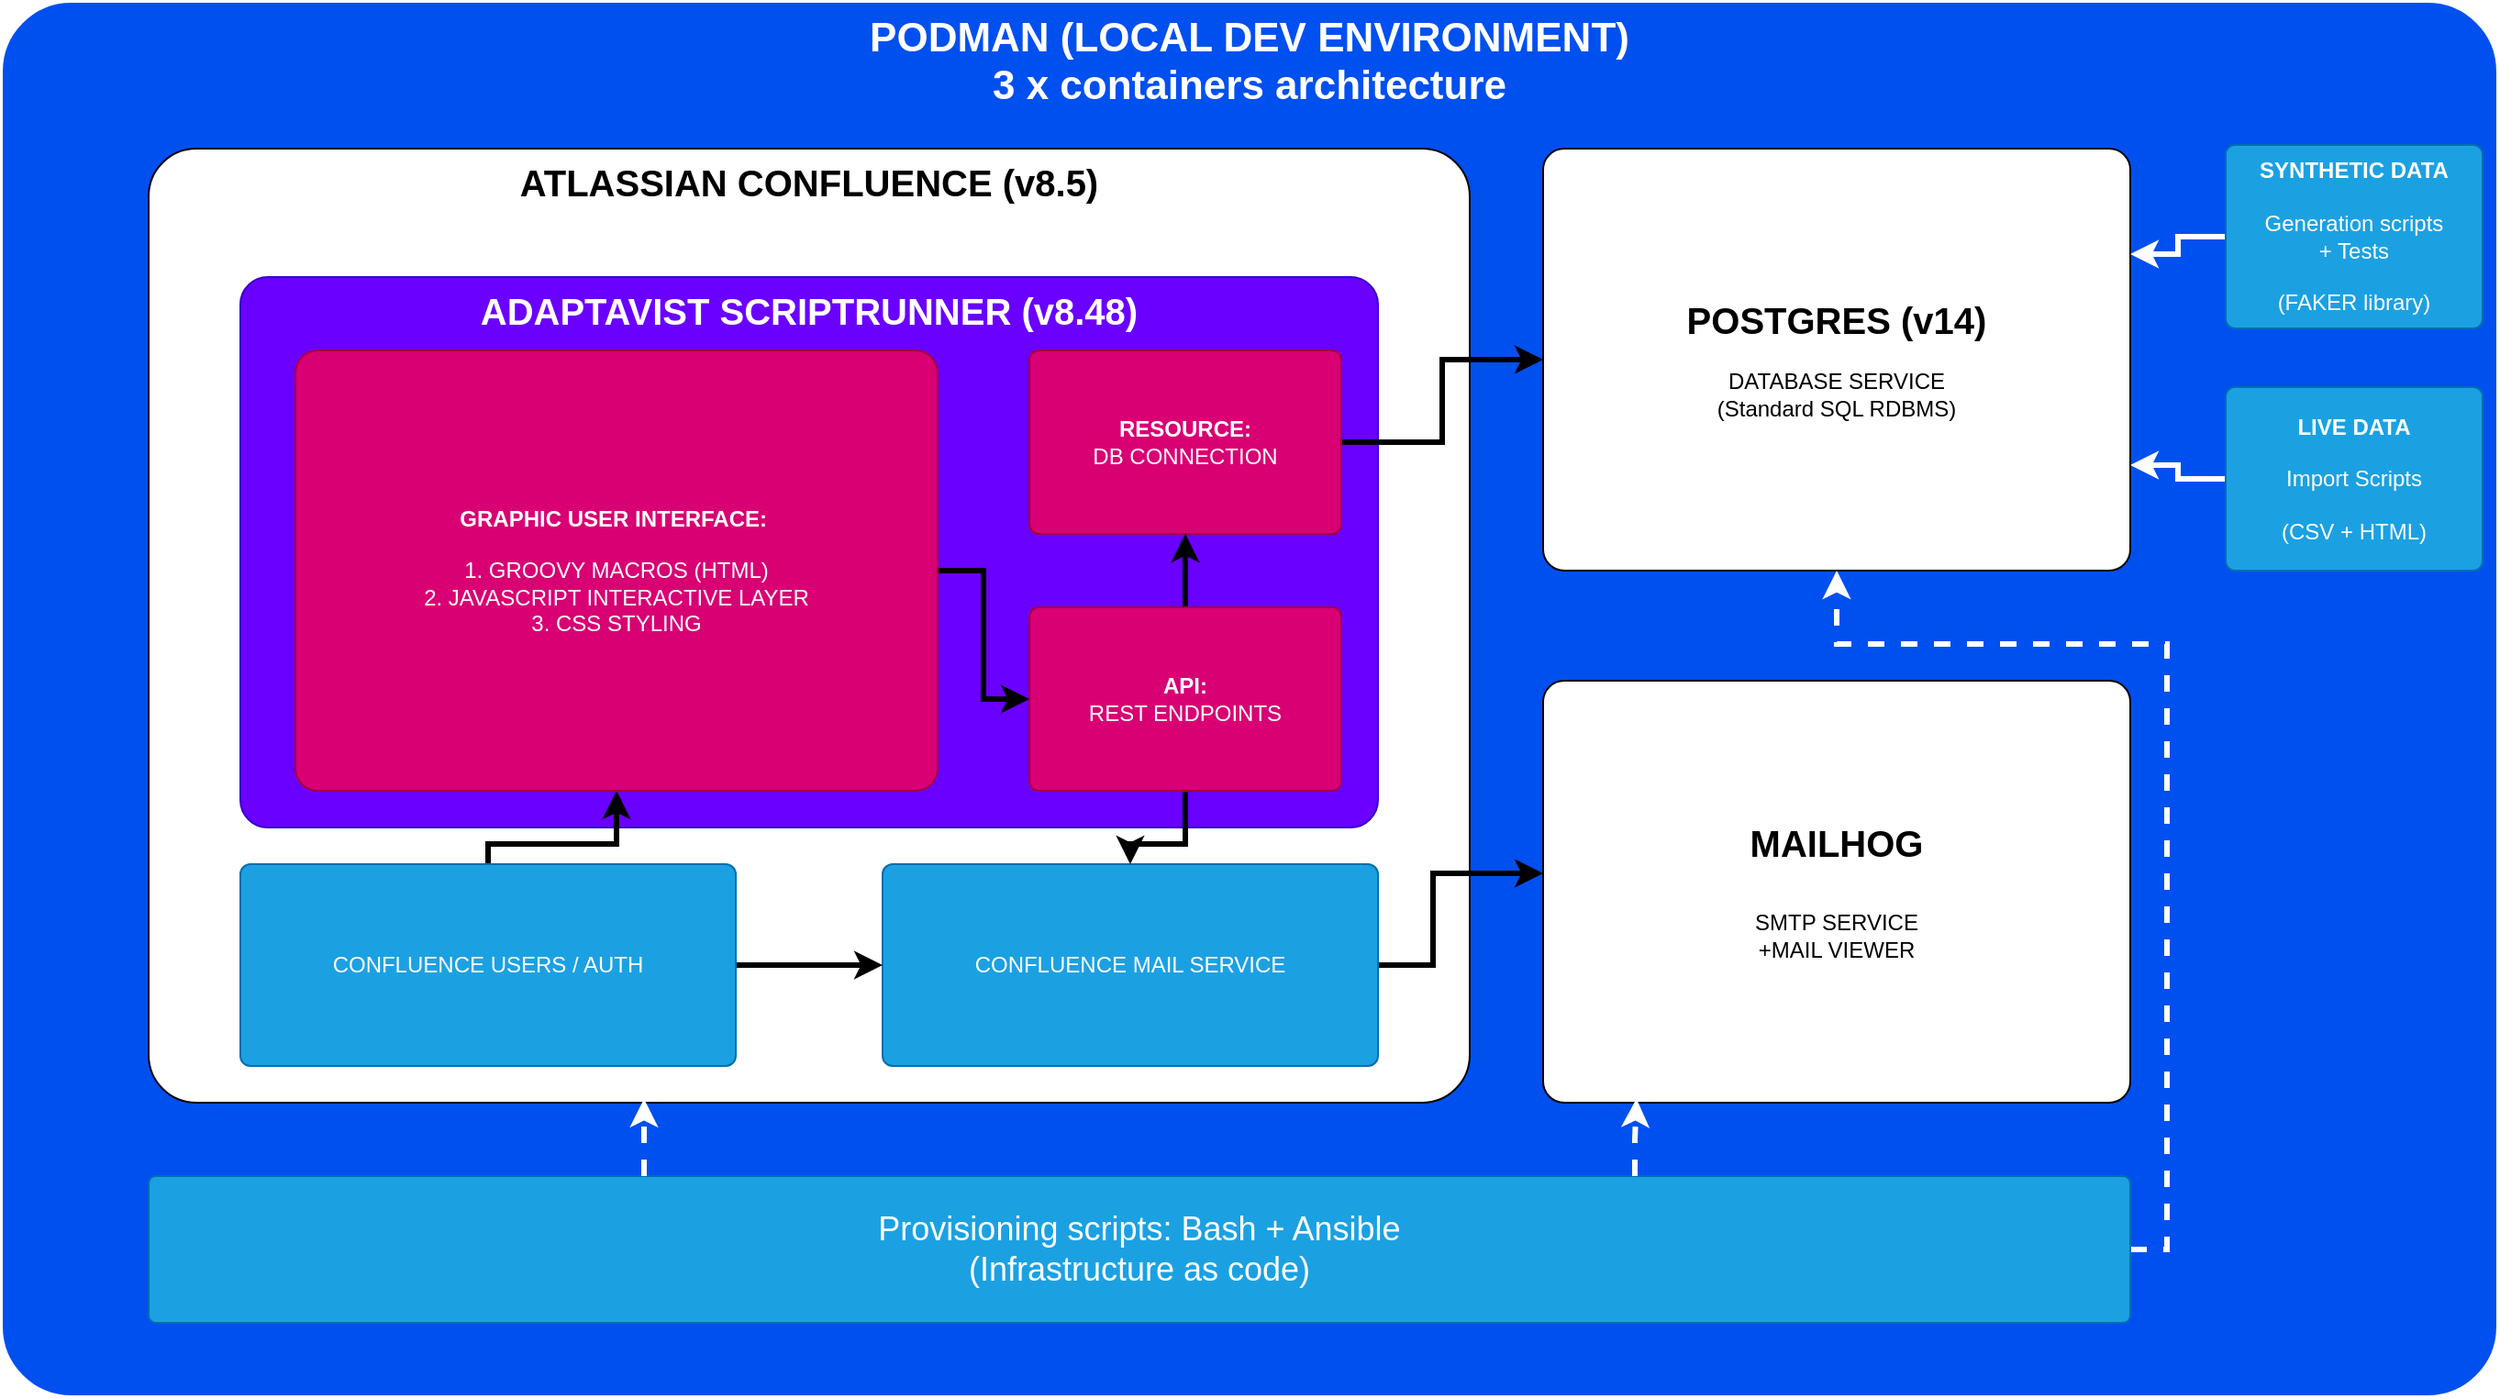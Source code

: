 <mxfile version="28.0.4" pages="3">
  <diagram name="High level architecture" id="LxkDWcwQ9xdXdDk9w4zx">
    <mxGraphModel dx="2036" dy="952" grid="0" gridSize="10" guides="1" tooltips="1" connect="1" arrows="1" fold="1" page="0" pageScale="1" pageWidth="827" pageHeight="1169" math="0" shadow="0">
      <root>
        <mxCell id="0" />
        <mxCell id="1" parent="0" />
        <mxCell id="Dx-IwjdV3NHCHEe5ZWhF-5" value="PODMAN (LOCAL DEV ENVIRONMENT)&lt;br&gt;3 x containers architecture" style="rounded=1;whiteSpace=wrap;html=1;verticalAlign=top;arcSize=5;fillColor=#0050ef;strokeColor=#FFFFFF;fontColor=#ffffff;fontSize=22;fontStyle=1" parent="1" vertex="1">
          <mxGeometry x="-40" y="160" width="1360" height="760" as="geometry" />
        </mxCell>
        <mxCell id="Dx-IwjdV3NHCHEe5ZWhF-1" value="ATLASSIAN CONFLUENCE (v8.5)" style="rounded=1;whiteSpace=wrap;html=1;verticalAlign=top;arcSize=5;fontStyle=1;fontSize=20;" parent="1" vertex="1">
          <mxGeometry x="40" y="240" width="720" height="520" as="geometry" />
        </mxCell>
        <mxCell id="Dx-IwjdV3NHCHEe5ZWhF-3" value="&lt;b&gt;&lt;font style=&quot;font-size: 20px;&quot;&gt;POSTGRES (v14)&lt;br&gt;&lt;/font&gt;&lt;/b&gt;&lt;br&gt;DATABASE SERVICE&lt;br&gt;(Standard SQL RDBMS)" style="rounded=1;whiteSpace=wrap;html=1;verticalAlign=middle;arcSize=5;" parent="1" vertex="1">
          <mxGeometry x="800" y="240" width="320" height="230" as="geometry" />
        </mxCell>
        <mxCell id="Dx-IwjdV3NHCHEe5ZWhF-4" value="&lt;b&gt;&lt;font style=&quot;font-size: 20px;&quot;&gt;MAILHOG&lt;br&gt;&lt;br&gt;&lt;/font&gt;&lt;/b&gt;SMTP SERVICE&lt;br&gt;+MAIL VIEWER" style="rounded=1;whiteSpace=wrap;html=1;verticalAlign=middle;arcSize=5;" parent="1" vertex="1">
          <mxGeometry x="800" y="530" width="320" height="230" as="geometry" />
        </mxCell>
        <mxCell id="Dx-IwjdV3NHCHEe5ZWhF-6" value="ADAPTAVIST SCRIPTRUNNER (v8.48)" style="rounded=1;whiteSpace=wrap;html=1;verticalAlign=top;arcSize=5;fillColor=#6a00ff;strokeColor=#3700CC;fontColor=#ffffff;fontStyle=1;fontSize=20;" parent="1" vertex="1">
          <mxGeometry x="90" y="310" width="620" height="300" as="geometry" />
        </mxCell>
        <mxCell id="Dx-IwjdV3NHCHEe5ZWhF-12" style="edgeStyle=orthogonalEdgeStyle;rounded=0;orthogonalLoop=1;jettySize=auto;html=1;exitX=1;exitY=0.5;exitDx=0;exitDy=0;strokeWidth=3;" parent="1" source="Dx-IwjdV3NHCHEe5ZWhF-7" target="Dx-IwjdV3NHCHEe5ZWhF-4" edge="1">
          <mxGeometry relative="1" as="geometry">
            <Array as="points">
              <mxPoint x="740" y="685" />
              <mxPoint x="740" y="635" />
            </Array>
          </mxGeometry>
        </mxCell>
        <mxCell id="Dx-IwjdV3NHCHEe5ZWhF-7" value="CONFLUENCE MAIL SERVICE" style="rounded=1;whiteSpace=wrap;html=1;verticalAlign=middle;arcSize=5;fillColor=#1ba1e2;fontColor=#ffffff;strokeColor=#006EAF;" parent="1" vertex="1">
          <mxGeometry x="440" y="630" width="270" height="110" as="geometry" />
        </mxCell>
        <mxCell id="Dx-IwjdV3NHCHEe5ZWhF-16" style="edgeStyle=orthogonalEdgeStyle;rounded=0;orthogonalLoop=1;jettySize=auto;html=1;exitX=0.5;exitY=0;exitDx=0;exitDy=0;strokeWidth=3;" parent="1" source="Dx-IwjdV3NHCHEe5ZWhF-8" target="Dx-IwjdV3NHCHEe5ZWhF-11" edge="1">
          <mxGeometry relative="1" as="geometry">
            <Array as="points">
              <mxPoint x="225" y="619" />
              <mxPoint x="295" y="619" />
            </Array>
          </mxGeometry>
        </mxCell>
        <mxCell id="Dx-IwjdV3NHCHEe5ZWhF-17" style="edgeStyle=orthogonalEdgeStyle;rounded=0;orthogonalLoop=1;jettySize=auto;html=1;exitX=1;exitY=0.5;exitDx=0;exitDy=0;entryX=0;entryY=0.5;entryDx=0;entryDy=0;strokeWidth=3;" parent="1" source="Dx-IwjdV3NHCHEe5ZWhF-8" target="Dx-IwjdV3NHCHEe5ZWhF-7" edge="1">
          <mxGeometry relative="1" as="geometry" />
        </mxCell>
        <mxCell id="Dx-IwjdV3NHCHEe5ZWhF-8" value="CONFLUENCE USERS / AUTH" style="rounded=1;whiteSpace=wrap;html=1;verticalAlign=middle;arcSize=5;fillColor=#1ba1e2;fontColor=#ffffff;strokeColor=#006EAF;" parent="1" vertex="1">
          <mxGeometry x="90" y="630" width="270" height="110" as="geometry" />
        </mxCell>
        <mxCell id="Dx-IwjdV3NHCHEe5ZWhF-15" style="edgeStyle=orthogonalEdgeStyle;rounded=0;orthogonalLoop=1;jettySize=auto;html=1;exitX=1;exitY=0.5;exitDx=0;exitDy=0;strokeWidth=3;" parent="1" source="Dx-IwjdV3NHCHEe5ZWhF-9" target="Dx-IwjdV3NHCHEe5ZWhF-3" edge="1">
          <mxGeometry relative="1" as="geometry" />
        </mxCell>
        <mxCell id="Dx-IwjdV3NHCHEe5ZWhF-9" value="&lt;b&gt;RESOURCE: &lt;/b&gt;&lt;br&gt;DB CONNECTION" style="rounded=1;whiteSpace=wrap;html=1;verticalAlign=middle;arcSize=5;fillColor=#d80073;fontColor=#ffffff;strokeColor=#A50040;" parent="1" vertex="1">
          <mxGeometry x="520" y="350" width="170" height="100" as="geometry" />
        </mxCell>
        <mxCell id="Dx-IwjdV3NHCHEe5ZWhF-14" style="edgeStyle=orthogonalEdgeStyle;rounded=0;orthogonalLoop=1;jettySize=auto;html=1;exitX=0.5;exitY=0;exitDx=0;exitDy=0;entryX=0.5;entryY=1;entryDx=0;entryDy=0;strokeWidth=3;" parent="1" source="Dx-IwjdV3NHCHEe5ZWhF-10" target="Dx-IwjdV3NHCHEe5ZWhF-9" edge="1">
          <mxGeometry relative="1" as="geometry" />
        </mxCell>
        <mxCell id="Dx-IwjdV3NHCHEe5ZWhF-18" style="edgeStyle=orthogonalEdgeStyle;rounded=0;orthogonalLoop=1;jettySize=auto;html=1;exitX=0.5;exitY=1;exitDx=0;exitDy=0;strokeWidth=3;" parent="1" source="Dx-IwjdV3NHCHEe5ZWhF-10" target="Dx-IwjdV3NHCHEe5ZWhF-7" edge="1">
          <mxGeometry relative="1" as="geometry">
            <Array as="points">
              <mxPoint x="605" y="619" />
              <mxPoint x="575" y="619" />
            </Array>
          </mxGeometry>
        </mxCell>
        <mxCell id="Dx-IwjdV3NHCHEe5ZWhF-10" value="&lt;b&gt;API:&lt;/b&gt;&lt;div&gt;REST ENDPOINTS&lt;/div&gt;" style="rounded=1;whiteSpace=wrap;html=1;verticalAlign=middle;arcSize=5;fillColor=#d80073;fontColor=#ffffff;strokeColor=#A50040;" parent="1" vertex="1">
          <mxGeometry x="520" y="490" width="170" height="100" as="geometry" />
        </mxCell>
        <mxCell id="Dx-IwjdV3NHCHEe5ZWhF-13" style="edgeStyle=orthogonalEdgeStyle;rounded=0;orthogonalLoop=1;jettySize=auto;html=1;exitX=1;exitY=0.5;exitDx=0;exitDy=0;entryX=0;entryY=0.5;entryDx=0;entryDy=0;strokeWidth=3;" parent="1" source="Dx-IwjdV3NHCHEe5ZWhF-11" target="Dx-IwjdV3NHCHEe5ZWhF-10" edge="1">
          <mxGeometry relative="1" as="geometry" />
        </mxCell>
        <mxCell id="Dx-IwjdV3NHCHEe5ZWhF-11" value="&lt;b&gt;GRAPHIC USER INTERFACE:&amp;nbsp;&lt;/b&gt;&lt;div&gt;&lt;b&gt;&lt;br&gt;&lt;/b&gt;1. GROOVY MACROS (HTML)&lt;div&gt;2. JAVASCRIPT INTERACTIVE LAYER&lt;/div&gt;&lt;div&gt;3. CSS STYLING&lt;/div&gt;&lt;/div&gt;" style="rounded=1;whiteSpace=wrap;html=1;verticalAlign=middle;arcSize=5;fillColor=#d80073;fontColor=#ffffff;strokeColor=#A50040;" parent="1" vertex="1">
          <mxGeometry x="120" y="350" width="350" height="240" as="geometry" />
        </mxCell>
        <mxCell id="0rwVJ0jBQ0QZUECnq9Dp-1" style="edgeStyle=orthogonalEdgeStyle;rounded=0;orthogonalLoop=1;jettySize=auto;html=1;exitX=1;exitY=0.5;exitDx=0;exitDy=0;strokeWidth=3;dashed=1;strokeColor=#FFFFFF;" parent="1" source="Dx-IwjdV3NHCHEe5ZWhF-20" target="Dx-IwjdV3NHCHEe5ZWhF-3" edge="1">
          <mxGeometry relative="1" as="geometry">
            <Array as="points">
              <mxPoint x="1140" y="840" />
              <mxPoint x="1140" y="510" />
              <mxPoint x="960" y="510" />
            </Array>
          </mxGeometry>
        </mxCell>
        <mxCell id="Dx-IwjdV3NHCHEe5ZWhF-20" value="Provisioning scripts: Bash + Ansible&lt;br&gt;(Infrastructure as code)" style="rounded=1;whiteSpace=wrap;html=1;verticalAlign=middle;arcSize=5;fillColor=#1ba1e2;fontColor=#ffffff;strokeColor=#006EAF;fontSize=18;" parent="1" vertex="1">
          <mxGeometry x="40" y="800" width="1080" height="80" as="geometry" />
        </mxCell>
        <mxCell id="Dx-IwjdV3NHCHEe5ZWhF-21" style="edgeStyle=orthogonalEdgeStyle;rounded=0;orthogonalLoop=1;jettySize=auto;html=1;exitX=0.25;exitY=0;exitDx=0;exitDy=0;entryX=0.375;entryY=0.996;entryDx=0;entryDy=0;entryPerimeter=0;strokeWidth=3;dashed=1;strokeColor=#FFFFFF;" parent="1" source="Dx-IwjdV3NHCHEe5ZWhF-20" target="Dx-IwjdV3NHCHEe5ZWhF-1" edge="1">
          <mxGeometry relative="1" as="geometry" />
        </mxCell>
        <mxCell id="Dx-IwjdV3NHCHEe5ZWhF-22" style="edgeStyle=orthogonalEdgeStyle;rounded=0;orthogonalLoop=1;jettySize=auto;html=1;exitX=0.75;exitY=0;exitDx=0;exitDy=0;entryX=0.159;entryY=0.991;entryDx=0;entryDy=0;entryPerimeter=0;strokeWidth=3;dashed=1;strokeColor=#FFFFFF;" parent="1" source="Dx-IwjdV3NHCHEe5ZWhF-20" target="Dx-IwjdV3NHCHEe5ZWhF-4" edge="1">
          <mxGeometry relative="1" as="geometry" />
        </mxCell>
        <mxCell id="Dx-IwjdV3NHCHEe5ZWhF-24" style="edgeStyle=orthogonalEdgeStyle;rounded=0;orthogonalLoop=1;jettySize=auto;html=1;exitX=0;exitY=0.5;exitDx=0;exitDy=0;entryX=1;entryY=0.25;entryDx=0;entryDy=0;strokeWidth=3;strokeColor=#FFFFFF;" parent="1" source="Dx-IwjdV3NHCHEe5ZWhF-23" target="Dx-IwjdV3NHCHEe5ZWhF-3" edge="1">
          <mxGeometry relative="1" as="geometry" />
        </mxCell>
        <mxCell id="Dx-IwjdV3NHCHEe5ZWhF-23" value="&lt;b&gt;SYNTHETIC DATA&lt;/b&gt;&lt;br&gt;&lt;br&gt;Generation scripts&lt;br&gt;+ Tests&lt;br&gt;&lt;br&gt;(FAKER library)" style="rounded=1;whiteSpace=wrap;html=1;verticalAlign=middle;arcSize=5;fillColor=#1ba1e2;fontColor=#ffffff;strokeColor=#006EAF;" parent="1" vertex="1">
          <mxGeometry x="1172" y="238" width="140" height="100" as="geometry" />
        </mxCell>
        <mxCell id="4PNvxHKbthOya2PLhahY-3" style="edgeStyle=orthogonalEdgeStyle;rounded=0;orthogonalLoop=1;jettySize=auto;html=1;exitX=0;exitY=0.5;exitDx=0;exitDy=0;entryX=1;entryY=0.75;entryDx=0;entryDy=0;strokeWidth=3;strokeColor=#FFFFFF;" edge="1" parent="1" source="4PNvxHKbthOya2PLhahY-2" target="Dx-IwjdV3NHCHEe5ZWhF-3">
          <mxGeometry relative="1" as="geometry" />
        </mxCell>
        <mxCell id="4PNvxHKbthOya2PLhahY-2" value="&lt;b&gt;LIVE DATA&lt;/b&gt;&lt;br&gt;&lt;br&gt;Import Scripts&lt;br&gt;&lt;br&gt;(CSV + HTML)" style="rounded=1;whiteSpace=wrap;html=1;verticalAlign=middle;arcSize=5;fillColor=#1ba1e2;fontColor=#ffffff;strokeColor=#006EAF;" vertex="1" parent="1">
          <mxGeometry x="1172" y="370" width="140" height="100" as="geometry" />
        </mxCell>
      </root>
    </mxGraphModel>
  </diagram>
  <diagram id="SSLR2j2kNBWK9VlGiIou" name="High level data model">
    <mxGraphModel dx="2763" dy="1479" grid="0" gridSize="10" guides="1" tooltips="1" connect="1" arrows="1" fold="1" page="0" pageScale="1" pageWidth="827" pageHeight="1169" math="0" shadow="0">
      <root>
        <mxCell id="0" />
        <mxCell id="1" parent="0" />
        <mxCell id="u8U4KRxFFCjfjTRPUa0_-1" value="&lt;b&gt;MIGRATION&lt;/b&gt;&amp;nbsp;&lt;br&gt;(ex: VICTORIA)" style="rounded=1;whiteSpace=wrap;html=1;" parent="1" vertex="1">
          <mxGeometry x="-480" y="80" width="120" height="60" as="geometry" />
        </mxCell>
        <mxCell id="u8U4KRxFFCjfjTRPUa0_-2" value="CANONICAL LAYER" style="text;html=1;align=left;verticalAlign=middle;whiteSpace=wrap;rounded=0;fontStyle=1;fontSize=19;" parent="1" vertex="1">
          <mxGeometry x="-730" y="75" width="200" height="30" as="geometry" />
        </mxCell>
        <mxCell id="u8U4KRxFFCjfjTRPUa0_-3" value="CORE ENTITIES" style="text;html=1;align=left;verticalAlign=middle;whiteSpace=wrap;rounded=0;fontStyle=1;fontSize=19;" parent="1" vertex="1">
          <mxGeometry x="-730" y="-230" width="200" height="30" as="geometry" />
        </mxCell>
        <mxCell id="u8U4KRxFFCjfjTRPUa0_-17" style="edgeStyle=orthogonalEdgeStyle;rounded=0;orthogonalLoop=1;jettySize=auto;html=1;exitX=1;exitY=0.5;exitDx=0;exitDy=0;entryX=0;entryY=0.5;entryDx=0;entryDy=0;endArrow=none;endFill=0;" parent="1" source="u8U4KRxFFCjfjTRPUa0_-4" target="u8U4KRxFFCjfjTRPUa0_-5" edge="1">
          <mxGeometry relative="1" as="geometry" />
        </mxCell>
        <mxCell id="u8U4KRxFFCjfjTRPUa0_-18" value="n-n" style="edgeLabel;html=1;align=center;verticalAlign=middle;resizable=0;points=[];" parent="u8U4KRxFFCjfjTRPUa0_-17" vertex="1" connectable="0">
          <mxGeometry x="0.025" y="-3" relative="1" as="geometry">
            <mxPoint as="offset" />
          </mxGeometry>
        </mxCell>
        <mxCell id="u8U4KRxFFCjfjTRPUa0_-69" style="edgeStyle=orthogonalEdgeStyle;rounded=0;orthogonalLoop=1;jettySize=auto;html=1;exitX=0.5;exitY=1;exitDx=0;exitDy=0;entryX=0.5;entryY=0;entryDx=0;entryDy=0;" parent="1" source="u8U4KRxFFCjfjTRPUa0_-4" target="u8U4KRxFFCjfjTRPUa0_-68" edge="1">
          <mxGeometry relative="1" as="geometry" />
        </mxCell>
        <mxCell id="u8U4KRxFFCjfjTRPUa0_-70" value="n-1" style="edgeLabel;html=1;align=center;verticalAlign=middle;resizable=0;points=[];" parent="u8U4KRxFFCjfjTRPUa0_-69" vertex="1" connectable="0">
          <mxGeometry x="-0.033" y="-1" relative="1" as="geometry">
            <mxPoint as="offset" />
          </mxGeometry>
        </mxCell>
        <mxCell id="u8U4KRxFFCjfjTRPUa0_-4" value="&lt;b&gt;USERS&lt;/b&gt;&lt;br&gt;(ex: GUQ)" style="rounded=1;whiteSpace=wrap;html=1;" parent="1" vertex="1">
          <mxGeometry x="-480" y="-240" width="120" height="60" as="geometry" />
        </mxCell>
        <mxCell id="u8U4KRxFFCjfjTRPUa0_-19" style="edgeStyle=orthogonalEdgeStyle;rounded=0;orthogonalLoop=1;jettySize=auto;html=1;exitX=1;exitY=0.5;exitDx=0;exitDy=0;endArrow=none;endFill=0;" parent="1" source="u8U4KRxFFCjfjTRPUa0_-5" target="u8U4KRxFFCjfjTRPUa0_-7" edge="1">
          <mxGeometry relative="1" as="geometry" />
        </mxCell>
        <mxCell id="u8U4KRxFFCjfjTRPUa0_-20" value="1-n" style="edgeLabel;html=1;align=center;verticalAlign=middle;resizable=0;points=[];" parent="u8U4KRxFFCjfjTRPUa0_-19" vertex="1" connectable="0">
          <mxGeometry x="-0.2" y="4" relative="1" as="geometry">
            <mxPoint as="offset" />
          </mxGeometry>
        </mxCell>
        <mxCell id="u8U4KRxFFCjfjTRPUa0_-5" value="&lt;b&gt;TEAMS&lt;/b&gt;&lt;br&gt;(ex: Core Banking)" style="rounded=1;whiteSpace=wrap;html=1;" parent="1" vertex="1">
          <mxGeometry x="-280" y="-240" width="120" height="60" as="geometry" />
        </mxCell>
        <mxCell id="u8U4KRxFFCjfjTRPUa0_-6" value="&lt;b&gt;ENVIRONMENTS&lt;/b&gt;&lt;br&gt;(ex: EV4)" style="rounded=1;whiteSpace=wrap;html=1;" parent="1" vertex="1">
          <mxGeometry x="-80" y="-160" width="120" height="60" as="geometry" />
        </mxCell>
        <mxCell id="u8U4KRxFFCjfjTRPUa0_-21" style="edgeStyle=orthogonalEdgeStyle;rounded=0;orthogonalLoop=1;jettySize=auto;html=1;exitX=1;exitY=0.5;exitDx=0;exitDy=0;entryX=0;entryY=0.5;entryDx=0;entryDy=0;endArrow=none;endFill=0;" parent="1" source="u8U4KRxFFCjfjTRPUa0_-7" target="u8U4KRxFFCjfjTRPUa0_-8" edge="1">
          <mxGeometry relative="1" as="geometry" />
        </mxCell>
        <mxCell id="u8U4KRxFFCjfjTRPUa0_-22" value="n-n" style="edgeLabel;html=1;align=center;verticalAlign=middle;resizable=0;points=[];" parent="u8U4KRxFFCjfjTRPUa0_-21" vertex="1" connectable="0">
          <mxGeometry x="-0.2" y="1" relative="1" as="geometry">
            <mxPoint as="offset" />
          </mxGeometry>
        </mxCell>
        <mxCell id="u8U4KRxFFCjfjTRPUa0_-23" style="edgeStyle=orthogonalEdgeStyle;rounded=0;orthogonalLoop=1;jettySize=auto;html=1;exitX=0.5;exitY=1;exitDx=0;exitDy=0;entryX=0.5;entryY=0;entryDx=0;entryDy=0;endArrow=none;endFill=0;" parent="1" source="u8U4KRxFFCjfjTRPUa0_-7" target="u8U4KRxFFCjfjTRPUa0_-6" edge="1">
          <mxGeometry relative="1" as="geometry" />
        </mxCell>
        <mxCell id="u8U4KRxFFCjfjTRPUa0_-24" value="n-n" style="edgeLabel;html=1;align=center;verticalAlign=middle;resizable=0;points=[];" parent="u8U4KRxFFCjfjTRPUa0_-23" vertex="1" connectable="0">
          <mxGeometry x="0.075" y="-1" relative="1" as="geometry">
            <mxPoint as="offset" />
          </mxGeometry>
        </mxCell>
        <mxCell id="u8U4KRxFFCjfjTRPUa0_-7" value="&lt;b&gt;APPLICATIONS&lt;/b&gt;&lt;br&gt;(ex: ATLAS)" style="rounded=1;whiteSpace=wrap;html=1;" parent="1" vertex="1">
          <mxGeometry x="-80" y="-300" width="120" height="60" as="geometry" />
        </mxCell>
        <mxCell id="u8U4KRxFFCjfjTRPUa0_-8" value="&lt;b&gt;LABELS&lt;/b&gt;" style="rounded=1;whiteSpace=wrap;html=1;" parent="1" vertex="1">
          <mxGeometry x="120" y="-300" width="120" height="60" as="geometry" />
        </mxCell>
        <mxCell id="u8U4KRxFFCjfjTRPUa0_-25" style="edgeStyle=orthogonalEdgeStyle;rounded=0;orthogonalLoop=1;jettySize=auto;html=1;exitX=0;exitY=0.5;exitDx=0;exitDy=0;entryX=1;entryY=0.5;entryDx=0;entryDy=0;" parent="1" source="u8U4KRxFFCjfjTRPUa0_-9" target="u8U4KRxFFCjfjTRPUa0_-1" edge="1">
          <mxGeometry relative="1" as="geometry" />
        </mxCell>
        <mxCell id="u8U4KRxFFCjfjTRPUa0_-26" value="1-n" style="edgeLabel;html=1;align=center;verticalAlign=middle;resizable=0;points=[];" parent="u8U4KRxFFCjfjTRPUa0_-25" vertex="1" connectable="0">
          <mxGeometry x="0.05" relative="1" as="geometry">
            <mxPoint as="offset" />
          </mxGeometry>
        </mxCell>
        <mxCell id="u8U4KRxFFCjfjTRPUa0_-43" style="edgeStyle=orthogonalEdgeStyle;rounded=0;orthogonalLoop=1;jettySize=auto;html=1;exitX=0.5;exitY=1;exitDx=0;exitDy=0;entryX=0.5;entryY=0;entryDx=0;entryDy=0;dashed=1;dashPattern=1 4;strokeColor=#FF99FF;strokeWidth=3;" parent="1" source="u8U4KRxFFCjfjTRPUa0_-9" target="u8U4KRxFFCjfjTRPUa0_-40" edge="1">
          <mxGeometry relative="1" as="geometry" />
        </mxCell>
        <mxCell id="u8U4KRxFFCjfjTRPUa0_-9" value="&lt;b&gt;PLANS&lt;br&gt;(&lt;/b&gt;ex: RUN PLAN)&amp;nbsp;" style="rounded=1;whiteSpace=wrap;html=1;" parent="1" vertex="1">
          <mxGeometry x="-280" y="80" width="120" height="60" as="geometry" />
        </mxCell>
        <mxCell id="u8U4KRxFFCjfjTRPUa0_-27" style="edgeStyle=orthogonalEdgeStyle;rounded=0;orthogonalLoop=1;jettySize=auto;html=1;exitX=0;exitY=0.5;exitDx=0;exitDy=0;entryX=1;entryY=0.5;entryDx=0;entryDy=0;" parent="1" source="u8U4KRxFFCjfjTRPUa0_-10" target="u8U4KRxFFCjfjTRPUa0_-9" edge="1">
          <mxGeometry relative="1" as="geometry" />
        </mxCell>
        <mxCell id="u8U4KRxFFCjfjTRPUa0_-28" value="1-n" style="edgeLabel;html=1;align=center;verticalAlign=middle;resizable=0;points=[];" parent="u8U4KRxFFCjfjTRPUa0_-27" vertex="1" connectable="0">
          <mxGeometry x="0.025" y="2" relative="1" as="geometry">
            <mxPoint as="offset" />
          </mxGeometry>
        </mxCell>
        <mxCell id="u8U4KRxFFCjfjTRPUa0_-61" style="edgeStyle=orthogonalEdgeStyle;rounded=0;orthogonalLoop=1;jettySize=auto;html=1;exitX=0.5;exitY=1;exitDx=0;exitDy=0;entryX=0.5;entryY=0;entryDx=0;entryDy=0;dashed=1;dashPattern=1 4;strokeColor=#FF99FF;strokeWidth=3;" parent="1" source="u8U4KRxFFCjfjTRPUa0_-10" target="u8U4KRxFFCjfjTRPUa0_-44" edge="1">
          <mxGeometry relative="1" as="geometry" />
        </mxCell>
        <mxCell id="u8U4KRxFFCjfjTRPUa0_-10" value="&lt;b&gt;SEQUENCES&lt;/b&gt;&lt;br&gt;(Ex: CSD Migration)" style="rounded=1;whiteSpace=wrap;html=1;" parent="1" vertex="1">
          <mxGeometry x="-80" y="80" width="120" height="60" as="geometry" />
        </mxCell>
        <mxCell id="u8U4KRxFFCjfjTRPUa0_-29" style="edgeStyle=orthogonalEdgeStyle;rounded=0;orthogonalLoop=1;jettySize=auto;html=1;exitX=0;exitY=0.5;exitDx=0;exitDy=0;entryX=1;entryY=0.5;entryDx=0;entryDy=0;" parent="1" source="u8U4KRxFFCjfjTRPUa0_-11" target="u8U4KRxFFCjfjTRPUa0_-10" edge="1">
          <mxGeometry relative="1" as="geometry" />
        </mxCell>
        <mxCell id="u8U4KRxFFCjfjTRPUa0_-30" value="1-n" style="edgeLabel;html=1;align=center;verticalAlign=middle;resizable=0;points=[];" parent="u8U4KRxFFCjfjTRPUa0_-29" vertex="1" connectable="0">
          <mxGeometry y="-2" relative="1" as="geometry">
            <mxPoint as="offset" />
          </mxGeometry>
        </mxCell>
        <mxCell id="u8U4KRxFFCjfjTRPUa0_-62" style="edgeStyle=orthogonalEdgeStyle;rounded=0;orthogonalLoop=1;jettySize=auto;html=1;exitX=0.25;exitY=1;exitDx=0;exitDy=0;entryX=0.25;entryY=0;entryDx=0;entryDy=0;dashed=1;dashPattern=1 4;strokeColor=#FF99FF;strokeWidth=3;" parent="1" source="u8U4KRxFFCjfjTRPUa0_-11" target="u8U4KRxFFCjfjTRPUa0_-45" edge="1">
          <mxGeometry relative="1" as="geometry" />
        </mxCell>
        <mxCell id="u8U4KRxFFCjfjTRPUa0_-11" value="&lt;b&gt;PHASES&lt;/b&gt;&lt;br&gt;(ex: SECLI STAGING&lt;b&gt;)&lt;/b&gt;" style="rounded=1;whiteSpace=wrap;html=1;" parent="1" vertex="1">
          <mxGeometry x="120" y="80" width="120" height="60" as="geometry" />
        </mxCell>
        <mxCell id="u8U4KRxFFCjfjTRPUa0_-31" style="edgeStyle=orthogonalEdgeStyle;rounded=0;orthogonalLoop=1;jettySize=auto;html=1;exitX=0;exitY=0.5;exitDx=0;exitDy=0;entryX=1;entryY=0.5;entryDx=0;entryDy=0;" parent="1" source="u8U4KRxFFCjfjTRPUa0_-12" target="u8U4KRxFFCjfjTRPUa0_-11" edge="1">
          <mxGeometry relative="1" as="geometry" />
        </mxCell>
        <mxCell id="u8U4KRxFFCjfjTRPUa0_-32" value="1-n" style="edgeLabel;html=1;align=center;verticalAlign=middle;resizable=0;points=[];" parent="u8U4KRxFFCjfjTRPUa0_-31" vertex="1" connectable="0">
          <mxGeometry x="0.25" y="-1" relative="1" as="geometry">
            <mxPoint as="offset" />
          </mxGeometry>
        </mxCell>
        <mxCell id="u8U4KRxFFCjfjTRPUa0_-12" value="&lt;b&gt;STEPS&lt;/b&gt;&lt;br&gt;(ex: TRT-1680)" style="rounded=1;whiteSpace=wrap;html=1;" parent="1" vertex="1">
          <mxGeometry x="320" y="80" width="120" height="60" as="geometry" />
        </mxCell>
        <mxCell id="u8U4KRxFFCjfjTRPUa0_-33" style="edgeStyle=orthogonalEdgeStyle;rounded=0;orthogonalLoop=1;jettySize=auto;html=1;exitX=0;exitY=0.5;exitDx=0;exitDy=0;entryX=1;entryY=0.5;entryDx=0;entryDy=0;" parent="1" source="u8U4KRxFFCjfjTRPUa0_-13" target="u8U4KRxFFCjfjTRPUa0_-12" edge="1">
          <mxGeometry relative="1" as="geometry" />
        </mxCell>
        <mxCell id="u8U4KRxFFCjfjTRPUa0_-34" value="1-n" style="edgeLabel;html=1;align=center;verticalAlign=middle;resizable=0;points=[];" parent="u8U4KRxFFCjfjTRPUa0_-33" vertex="1" connectable="0">
          <mxGeometry x="0.05" y="-3" relative="1" as="geometry">
            <mxPoint as="offset" />
          </mxGeometry>
        </mxCell>
        <mxCell id="u8U4KRxFFCjfjTRPUa0_-37" style="edgeStyle=orthogonalEdgeStyle;rounded=0;orthogonalLoop=1;jettySize=auto;html=1;exitX=0.5;exitY=1;exitDx=0;exitDy=0;entryX=1;entryY=0.5;entryDx=0;entryDy=0;" parent="1" source="u8U4KRxFFCjfjTRPUa0_-13" target="u8U4KRxFFCjfjTRPUa0_-14" edge="1">
          <mxGeometry relative="1" as="geometry" />
        </mxCell>
        <mxCell id="u8U4KRxFFCjfjTRPUa0_-38" value="1-n" style="edgeLabel;html=1;align=center;verticalAlign=middle;resizable=0;points=[];" parent="u8U4KRxFFCjfjTRPUa0_-37" vertex="1" connectable="0">
          <mxGeometry x="0.052" y="1" relative="1" as="geometry">
            <mxPoint as="offset" />
          </mxGeometry>
        </mxCell>
        <mxCell id="u8U4KRxFFCjfjTRPUa0_-63" style="edgeStyle=orthogonalEdgeStyle;rounded=0;orthogonalLoop=1;jettySize=auto;html=1;exitX=0.75;exitY=1;exitDx=0;exitDy=0;entryX=0.75;entryY=0;entryDx=0;entryDy=0;dashed=1;dashPattern=1 4;strokeColor=#FF99FF;strokeWidth=3;" parent="1" source="u8U4KRxFFCjfjTRPUa0_-13" target="u8U4KRxFFCjfjTRPUa0_-47" edge="1">
          <mxGeometry relative="1" as="geometry" />
        </mxCell>
        <mxCell id="u8U4KRxFFCjfjTRPUa0_-13" value="&lt;b&gt;INSTRUCTIONS&lt;/b&gt;" style="rounded=1;whiteSpace=wrap;html=1;" parent="1" vertex="1">
          <mxGeometry x="520" y="80" width="120" height="60" as="geometry" />
        </mxCell>
        <mxCell id="u8U4KRxFFCjfjTRPUa0_-35" style="edgeStyle=orthogonalEdgeStyle;rounded=0;orthogonalLoop=1;jettySize=auto;html=1;exitX=0;exitY=0.5;exitDx=0;exitDy=0;entryX=0.5;entryY=1;entryDx=0;entryDy=0;" parent="1" source="u8U4KRxFFCjfjTRPUa0_-14" target="u8U4KRxFFCjfjTRPUa0_-11" edge="1">
          <mxGeometry relative="1" as="geometry" />
        </mxCell>
        <mxCell id="u8U4KRxFFCjfjTRPUa0_-36" value="1-n" style="edgeLabel;html=1;align=center;verticalAlign=middle;resizable=0;points=[];" parent="u8U4KRxFFCjfjTRPUa0_-35" vertex="1" connectable="0">
          <mxGeometry x="-0.052" y="1" relative="1" as="geometry">
            <mxPoint as="offset" />
          </mxGeometry>
        </mxCell>
        <mxCell id="u8U4KRxFFCjfjTRPUa0_-14" value="&lt;b&gt;CONTROLS&lt;/b&gt;&lt;div&gt;(ex: C1019)&lt;/div&gt;" style="rounded=1;whiteSpace=wrap;html=1;" parent="1" vertex="1">
          <mxGeometry x="320" y="200" width="120" height="60" as="geometry" />
        </mxCell>
        <mxCell id="u8U4KRxFFCjfjTRPUa0_-15" value="&lt;b&gt;ENV_ROLES&lt;/b&gt;&lt;br&gt;(ex: TEST)" style="rounded=1;whiteSpace=wrap;html=1;" parent="1" vertex="1">
          <mxGeometry x="-840" y="540" width="120" height="60" as="geometry" />
        </mxCell>
        <mxCell id="u8U4KRxFFCjfjTRPUa0_-16" value="&lt;b&gt;STATUSES&lt;/b&gt;" style="rounded=1;whiteSpace=wrap;html=1;" parent="1" vertex="1">
          <mxGeometry x="-280" y="700" width="120" height="60" as="geometry" />
        </mxCell>
        <mxCell id="u8U4KRxFFCjfjTRPUa0_-39" value="INSTANCE LAYER" style="text;html=1;align=left;verticalAlign=middle;whiteSpace=wrap;rounded=0;fontStyle=1;fontSize=19;" parent="1" vertex="1">
          <mxGeometry x="-730" y="380" width="200" height="30" as="geometry" />
        </mxCell>
        <mxCell id="u8U4KRxFFCjfjTRPUa0_-54" style="edgeStyle=orthogonalEdgeStyle;rounded=0;orthogonalLoop=1;jettySize=auto;html=1;exitX=0;exitY=0.5;exitDx=0;exitDy=0;entryX=1;entryY=0.5;entryDx=0;entryDy=0;" parent="1" source="u8U4KRxFFCjfjTRPUa0_-40" target="u8U4KRxFFCjfjTRPUa0_-41" edge="1">
          <mxGeometry relative="1" as="geometry" />
        </mxCell>
        <mxCell id="u8U4KRxFFCjfjTRPUa0_-40" value="&lt;b&gt;PLANS_I&lt;/b&gt;" style="rounded=1;whiteSpace=wrap;html=1;" parent="1" vertex="1">
          <mxGeometry x="-280" y="360" width="120" height="60" as="geometry" />
        </mxCell>
        <mxCell id="u8U4KRxFFCjfjTRPUa0_-52" style="edgeStyle=orthogonalEdgeStyle;rounded=0;orthogonalLoop=1;jettySize=auto;html=1;exitX=0.5;exitY=1;exitDx=0;exitDy=0;entryX=0.5;entryY=0;entryDx=0;entryDy=0;" parent="1" source="u8U4KRxFFCjfjTRPUa0_-41" target="u8U4KRxFFCjfjTRPUa0_-49" edge="1">
          <mxGeometry relative="1" as="geometry" />
        </mxCell>
        <mxCell id="u8U4KRxFFCjfjTRPUa0_-53" value="n-1" style="edgeLabel;html=1;align=center;verticalAlign=middle;resizable=0;points=[];" parent="u8U4KRxFFCjfjTRPUa0_-52" vertex="1" connectable="0">
          <mxGeometry x="-0.033" y="-2" relative="1" as="geometry">
            <mxPoint as="offset" />
          </mxGeometry>
        </mxCell>
        <mxCell id="u8U4KRxFFCjfjTRPUa0_-64" style="edgeStyle=orthogonalEdgeStyle;rounded=0;orthogonalLoop=1;jettySize=auto;html=1;exitX=0.5;exitY=0;exitDx=0;exitDy=0;entryX=0.5;entryY=1;entryDx=0;entryDy=0;" parent="1" source="u8U4KRxFFCjfjTRPUa0_-41" target="u8U4KRxFFCjfjTRPUa0_-1" edge="1">
          <mxGeometry relative="1" as="geometry" />
        </mxCell>
        <mxCell id="u8U4KRxFFCjfjTRPUa0_-65" value="n-1" style="edgeLabel;html=1;align=center;verticalAlign=middle;resizable=0;points=[];" parent="u8U4KRxFFCjfjTRPUa0_-64" vertex="1" connectable="0">
          <mxGeometry x="-0.091" y="2" relative="1" as="geometry">
            <mxPoint as="offset" />
          </mxGeometry>
        </mxCell>
        <mxCell id="u8U4KRxFFCjfjTRPUa0_-41" value="&lt;b&gt;ITERATIONS&lt;/b&gt;&lt;br&gt;(ex: DR2)" style="rounded=1;whiteSpace=wrap;html=1;" parent="1" vertex="1">
          <mxGeometry x="-480" y="360" width="120" height="60" as="geometry" />
        </mxCell>
        <mxCell id="u8U4KRxFFCjfjTRPUa0_-55" style="edgeStyle=orthogonalEdgeStyle;rounded=0;orthogonalLoop=1;jettySize=auto;html=1;exitX=0;exitY=0.5;exitDx=0;exitDy=0;entryX=1;entryY=0.5;entryDx=0;entryDy=0;" parent="1" source="u8U4KRxFFCjfjTRPUa0_-44" target="u8U4KRxFFCjfjTRPUa0_-40" edge="1">
          <mxGeometry relative="1" as="geometry" />
        </mxCell>
        <mxCell id="u8U4KRxFFCjfjTRPUa0_-44" value="&lt;b&gt;SEQUENCES_I&lt;/b&gt;" style="rounded=1;whiteSpace=wrap;html=1;" parent="1" vertex="1">
          <mxGeometry x="-80" y="360" width="120" height="60" as="geometry" />
        </mxCell>
        <mxCell id="u8U4KRxFFCjfjTRPUa0_-56" style="edgeStyle=orthogonalEdgeStyle;rounded=0;orthogonalLoop=1;jettySize=auto;html=1;exitX=0;exitY=0.5;exitDx=0;exitDy=0;entryX=1;entryY=0.5;entryDx=0;entryDy=0;" parent="1" source="u8U4KRxFFCjfjTRPUa0_-45" target="u8U4KRxFFCjfjTRPUa0_-44" edge="1">
          <mxGeometry relative="1" as="geometry" />
        </mxCell>
        <mxCell id="u8U4KRxFFCjfjTRPUa0_-45" value="&lt;b&gt;PHASES_I&lt;/b&gt;" style="rounded=1;whiteSpace=wrap;html=1;" parent="1" vertex="1">
          <mxGeometry x="120" y="360" width="120" height="60" as="geometry" />
        </mxCell>
        <mxCell id="u8U4KRxFFCjfjTRPUa0_-57" style="edgeStyle=orthogonalEdgeStyle;rounded=0;orthogonalLoop=1;jettySize=auto;html=1;exitX=0;exitY=0.5;exitDx=0;exitDy=0;" parent="1" source="u8U4KRxFFCjfjTRPUa0_-46" target="u8U4KRxFFCjfjTRPUa0_-45" edge="1">
          <mxGeometry relative="1" as="geometry" />
        </mxCell>
        <mxCell id="u8U4KRxFFCjfjTRPUa0_-46" value="&lt;b&gt;STEPS_I&lt;/b&gt;" style="rounded=1;whiteSpace=wrap;html=1;" parent="1" vertex="1">
          <mxGeometry x="320" y="360" width="120" height="60" as="geometry" />
        </mxCell>
        <mxCell id="u8U4KRxFFCjfjTRPUa0_-58" style="edgeStyle=orthogonalEdgeStyle;rounded=0;orthogonalLoop=1;jettySize=auto;html=1;exitX=0;exitY=0.5;exitDx=0;exitDy=0;" parent="1" source="u8U4KRxFFCjfjTRPUa0_-47" target="u8U4KRxFFCjfjTRPUa0_-46" edge="1">
          <mxGeometry relative="1" as="geometry" />
        </mxCell>
        <mxCell id="u8U4KRxFFCjfjTRPUa0_-59" style="edgeStyle=orthogonalEdgeStyle;rounded=0;orthogonalLoop=1;jettySize=auto;html=1;exitX=0.5;exitY=1;exitDx=0;exitDy=0;entryX=1;entryY=0.5;entryDx=0;entryDy=0;" parent="1" source="u8U4KRxFFCjfjTRPUa0_-47" target="u8U4KRxFFCjfjTRPUa0_-48" edge="1">
          <mxGeometry relative="1" as="geometry" />
        </mxCell>
        <mxCell id="u8U4KRxFFCjfjTRPUa0_-47" value="&lt;b&gt;INSTRUCTIONS_I&lt;/b&gt;" style="rounded=1;whiteSpace=wrap;html=1;" parent="1" vertex="1">
          <mxGeometry x="520" y="360" width="120" height="60" as="geometry" />
        </mxCell>
        <mxCell id="u8U4KRxFFCjfjTRPUa0_-60" style="edgeStyle=orthogonalEdgeStyle;rounded=0;orthogonalLoop=1;jettySize=auto;html=1;exitX=0;exitY=0.5;exitDx=0;exitDy=0;entryX=0.5;entryY=1;entryDx=0;entryDy=0;" parent="1" source="u8U4KRxFFCjfjTRPUa0_-48" target="u8U4KRxFFCjfjTRPUa0_-45" edge="1">
          <mxGeometry relative="1" as="geometry" />
        </mxCell>
        <mxCell id="u8U4KRxFFCjfjTRPUa0_-48" value="&lt;b&gt;CONTROLS_I&lt;/b&gt;" style="rounded=1;whiteSpace=wrap;html=1;" parent="1" vertex="1">
          <mxGeometry x="320" y="480" width="120" height="60" as="geometry" />
        </mxCell>
        <mxCell id="u8U4KRxFFCjfjTRPUa0_-49" value="&lt;b&gt;ITERATION_TYPES&lt;/b&gt;&lt;br&gt;(ex: DR)" style="rounded=1;whiteSpace=wrap;html=1;" parent="1" vertex="1">
          <mxGeometry x="-480" y="480" width="120" height="60" as="geometry" />
        </mxCell>
        <mxCell id="u8U4KRxFFCjfjTRPUa0_-66" value="AUDIT LAYER" style="text;html=1;align=left;verticalAlign=middle;whiteSpace=wrap;rounded=0;fontStyle=1;fontSize=19;" parent="1" vertex="1">
          <mxGeometry x="-730" y="710" width="200" height="30" as="geometry" />
        </mxCell>
        <mxCell id="u8U4KRxFFCjfjTRPUa0_-67" value="&lt;b&gt;AUDIT_LOG&lt;/b&gt;" style="rounded=1;whiteSpace=wrap;html=1;" parent="1" vertex="1">
          <mxGeometry x="-480" y="700" width="120" height="60" as="geometry" />
        </mxCell>
        <mxCell id="u8U4KRxFFCjfjTRPUa0_-68" value="&lt;b&gt;ROLES&lt;/b&gt;&lt;br&gt;(ex: PILOT)" style="rounded=1;whiteSpace=wrap;html=1;" parent="1" vertex="1">
          <mxGeometry x="-480" y="-120" width="120" height="60" as="geometry" />
        </mxCell>
        <mxCell id="u8U4KRxFFCjfjTRPUa0_-75" style="edgeStyle=orthogonalEdgeStyle;rounded=0;orthogonalLoop=1;jettySize=auto;html=1;exitX=1;exitY=0.5;exitDx=0;exitDy=0;entryX=0;entryY=0.5;entryDx=0;entryDy=0;" parent="1" source="u8U4KRxFFCjfjTRPUa0_-71" target="u8U4KRxFFCjfjTRPUa0_-49" edge="1">
          <mxGeometry relative="1" as="geometry" />
        </mxCell>
        <mxCell id="u8U4KRxFFCjfjTRPUa0_-76" style="edgeStyle=orthogonalEdgeStyle;rounded=0;orthogonalLoop=1;jettySize=auto;html=1;exitX=0;exitY=0.5;exitDx=0;exitDy=0;entryX=0.5;entryY=0;entryDx=0;entryDy=0;" parent="1" source="u8U4KRxFFCjfjTRPUa0_-71" target="u8U4KRxFFCjfjTRPUa0_-15" edge="1">
          <mxGeometry relative="1" as="geometry" />
        </mxCell>
        <mxCell id="u8U4KRxFFCjfjTRPUa0_-77" style="edgeStyle=orthogonalEdgeStyle;rounded=0;orthogonalLoop=1;jettySize=auto;html=1;exitX=0;exitY=0.5;exitDx=0;exitDy=0;entryX=0.5;entryY=1;entryDx=0;entryDy=0;" parent="1" source="u8U4KRxFFCjfjTRPUa0_-71" target="u8U4KRxFFCjfjTRPUa0_-6" edge="1">
          <mxGeometry relative="1" as="geometry">
            <Array as="points">
              <mxPoint x="-780" y="510" />
              <mxPoint x="-780" y="10" />
              <mxPoint x="-20" y="10" />
            </Array>
          </mxGeometry>
        </mxCell>
        <mxCell id="u8U4KRxFFCjfjTRPUa0_-71" value="&lt;b&gt;ENV_x_ITERATIONS&lt;/b&gt;" style="rounded=1;whiteSpace=wrap;html=1;" parent="1" vertex="1">
          <mxGeometry x="-680" y="480" width="120" height="60" as="geometry" />
        </mxCell>
      </root>
    </mxGraphModel>
  </diagram>
  <diagram id="ReGTOkJes-MLVKs_ZIqJ" name="Functional architecture">
    <mxGraphModel dx="5837" dy="3097" grid="0" gridSize="10" guides="1" tooltips="1" connect="1" arrows="1" fold="1" page="0" pageScale="1" pageWidth="827" pageHeight="1169" math="0" shadow="0">
      <root>
        <mxCell id="0" />
        <mxCell id="1" parent="0" />
        <mxCell id="atugUuBUGDOx-Fq1OL0i-19" style="edgeStyle=orthogonalEdgeStyle;rounded=0;orthogonalLoop=1;jettySize=auto;html=1;exitX=0.5;exitY=1;exitDx=0;exitDy=0;strokeWidth=3;" parent="1" source="atugUuBUGDOx-Fq1OL0i-3" target="atugUuBUGDOx-Fq1OL0i-4" edge="1">
          <mxGeometry relative="1" as="geometry" />
        </mxCell>
        <mxCell id="atugUuBUGDOx-Fq1OL0i-43" style="edgeStyle=orthogonalEdgeStyle;rounded=0;orthogonalLoop=1;jettySize=auto;html=1;exitX=0.5;exitY=1;exitDx=0;exitDy=0;strokeWidth=3;" parent="1" source="atugUuBUGDOx-Fq1OL0i-3" target="atugUuBUGDOx-Fq1OL0i-22" edge="1">
          <mxGeometry relative="1" as="geometry" />
        </mxCell>
        <mxCell id="atugUuBUGDOx-Fq1OL0i-50" style="edgeStyle=orthogonalEdgeStyle;rounded=0;orthogonalLoop=1;jettySize=auto;html=1;exitX=0.5;exitY=1;exitDx=0;exitDy=0;strokeWidth=3;" parent="1" source="atugUuBUGDOx-Fq1OL0i-3" target="atugUuBUGDOx-Fq1OL0i-49" edge="1">
          <mxGeometry relative="1" as="geometry" />
        </mxCell>
        <mxCell id="atugUuBUGDOx-Fq1OL0i-204" style="edgeStyle=orthogonalEdgeStyle;rounded=0;orthogonalLoop=1;jettySize=auto;html=1;exitX=0.5;exitY=1;exitDx=0;exitDy=0;" parent="1" source="atugUuBUGDOx-Fq1OL0i-3" target="atugUuBUGDOx-Fq1OL0i-201" edge="1">
          <mxGeometry relative="1" as="geometry" />
        </mxCell>
        <mxCell id="atugUuBUGDOx-Fq1OL0i-205" style="edgeStyle=orthogonalEdgeStyle;rounded=0;orthogonalLoop=1;jettySize=auto;html=1;exitX=0.5;exitY=1;exitDx=0;exitDy=0;entryX=0.5;entryY=0;entryDx=0;entryDy=0;" parent="1" source="atugUuBUGDOx-Fq1OL0i-3" target="atugUuBUGDOx-Fq1OL0i-202" edge="1">
          <mxGeometry relative="1" as="geometry" />
        </mxCell>
        <mxCell id="atugUuBUGDOx-Fq1OL0i-206" style="edgeStyle=orthogonalEdgeStyle;rounded=0;orthogonalLoop=1;jettySize=auto;html=1;exitX=0.5;exitY=1;exitDx=0;exitDy=0;entryX=0.5;entryY=0;entryDx=0;entryDy=0;" parent="1" source="atugUuBUGDOx-Fq1OL0i-3" target="atugUuBUGDOx-Fq1OL0i-203" edge="1">
          <mxGeometry relative="1" as="geometry" />
        </mxCell>
        <mxCell id="atugUuBUGDOx-Fq1OL0i-3" value="&lt;font style=&quot;font-size: 24px;&quot;&gt;CONFLUENCE HOME&lt;/font&gt;&lt;div&gt;&lt;span style=&quot;font-size: 24px;&quot;&gt;&lt;br&gt;&lt;/span&gt;UMIG WELCOME PAGE&lt;br&gt;&lt;br&gt;MENU&lt;/div&gt;" style="rounded=0;whiteSpace=wrap;html=1;fillColor=#f5f5f5;gradientColor=#b3b3b3;strokeColor=#666666;fontColor=#000000;fontSize=18;verticalAlign=middle;fontStyle=1" parent="1" vertex="1">
          <mxGeometry x="-220" y="-320" width="440" height="240" as="geometry" />
        </mxCell>
        <mxCell id="atugUuBUGDOx-Fq1OL0i-4" value="UMIG ADMIN GUI" style="rounded=0;whiteSpace=wrap;html=1;fillColor=#f5f5f5;gradientColor=#b3b3b3;strokeColor=#666666;fontColor=#000000;fontSize=18;verticalAlign=top;fontStyle=1" parent="1" vertex="1">
          <mxGeometry x="-1000" y="40" width="640" height="400" as="geometry" />
        </mxCell>
        <mxCell id="atugUuBUGDOx-Fq1OL0i-15" style="edgeStyle=orthogonalEdgeStyle;rounded=0;orthogonalLoop=1;jettySize=auto;html=1;exitX=0.5;exitY=1;exitDx=0;exitDy=0;entryX=0.5;entryY=0;entryDx=0;entryDy=0;strokeColor=#000000;strokeWidth=2;" parent="1" source="atugUuBUGDOx-Fq1OL0i-10" target="atugUuBUGDOx-Fq1OL0i-11" edge="1">
          <mxGeometry relative="1" as="geometry" />
        </mxCell>
        <mxCell id="atugUuBUGDOx-Fq1OL0i-16" style="edgeStyle=orthogonalEdgeStyle;rounded=0;orthogonalLoop=1;jettySize=auto;html=1;exitX=0.5;exitY=1;exitDx=0;exitDy=0;entryX=0.5;entryY=0;entryDx=0;entryDy=0;strokeColor=#000000;strokeWidth=2;" parent="1" source="atugUuBUGDOx-Fq1OL0i-10" target="atugUuBUGDOx-Fq1OL0i-12" edge="1">
          <mxGeometry relative="1" as="geometry" />
        </mxCell>
        <mxCell id="atugUuBUGDOx-Fq1OL0i-17" style="edgeStyle=orthogonalEdgeStyle;rounded=0;orthogonalLoop=1;jettySize=auto;html=1;exitX=0.5;exitY=1;exitDx=0;exitDy=0;strokeColor=#000000;strokeWidth=2;" parent="1" source="atugUuBUGDOx-Fq1OL0i-10" target="atugUuBUGDOx-Fq1OL0i-13" edge="1">
          <mxGeometry relative="1" as="geometry" />
        </mxCell>
        <mxCell id="atugUuBUGDOx-Fq1OL0i-18" style="edgeStyle=orthogonalEdgeStyle;rounded=0;orthogonalLoop=1;jettySize=auto;html=1;exitX=0.5;exitY=1;exitDx=0;exitDy=0;strokeColor=#000000;strokeWidth=2;" parent="1" source="atugUuBUGDOx-Fq1OL0i-10" target="atugUuBUGDOx-Fq1OL0i-14" edge="1">
          <mxGeometry relative="1" as="geometry" />
        </mxCell>
        <mxCell id="atugUuBUGDOx-Fq1OL0i-10" value="LOGIN" style="rounded=0;whiteSpace=wrap;html=1;" parent="1" vertex="1">
          <mxGeometry x="-740" y="140" width="120" height="60" as="geometry" />
        </mxCell>
        <mxCell id="atugUuBUGDOx-Fq1OL0i-11" value="ENTITIES MANAGEMENT" style="rounded=0;whiteSpace=wrap;html=1;" parent="1" vertex="1">
          <mxGeometry x="-970" y="280" width="120" height="60" as="geometry" />
        </mxCell>
        <mxCell id="atugUuBUGDOx-Fq1OL0i-12" value="PLANS MANAGEMENT" style="rounded=0;whiteSpace=wrap;html=1;fillColor=#f5f5f5;fontColor=#333333;strokeColor=#666666;" parent="1" vertex="1">
          <mxGeometry x="-820" y="280" width="120" height="60" as="geometry" />
        </mxCell>
        <mxCell id="atugUuBUGDOx-Fq1OL0i-13" value="AUDIT" style="rounded=0;whiteSpace=wrap;html=1;fillColor=#f5f5f5;fontColor=#333333;strokeColor=#666666;" parent="1" vertex="1">
          <mxGeometry x="-670" y="280" width="120" height="60" as="geometry" />
        </mxCell>
        <mxCell id="atugUuBUGDOx-Fq1OL0i-14" value="CONFIG" style="rounded=0;whiteSpace=wrap;html=1;fillColor=#f5f5f5;strokeColor=#666666;fontColor=#333333;" parent="1" vertex="1">
          <mxGeometry x="-520" y="280" width="120" height="60" as="geometry" />
        </mxCell>
        <mxCell id="atugUuBUGDOx-Fq1OL0i-21" style="edgeStyle=orthogonalEdgeStyle;rounded=0;orthogonalLoop=1;jettySize=auto;html=1;exitX=0;exitY=0.5;exitDx=0;exitDy=0;strokeColor=#000000;strokeWidth=2;" parent="1" source="atugUuBUGDOx-Fq1OL0i-20" target="atugUuBUGDOx-Fq1OL0i-10" edge="1">
          <mxGeometry relative="1" as="geometry" />
        </mxCell>
        <mxCell id="atugUuBUGDOx-Fq1OL0i-20" value="SUPER ADMIN&lt;div&gt;ADMIN&lt;/div&gt;&lt;div&gt;PILOT&lt;/div&gt;" style="shape=process;whiteSpace=wrap;html=1;backgroundOutline=1;" parent="1" vertex="1">
          <mxGeometry x="-570" y="140" width="120" height="60" as="geometry" />
        </mxCell>
        <mxCell id="atugUuBUGDOx-Fq1OL0i-22" value="ITERATION VIEW" style="rounded=0;whiteSpace=wrap;html=1;fillColor=#f5f5f5;gradientColor=#b3b3b3;strokeColor=#000000;fontColor=#000000;fontSize=18;verticalAlign=top;fontStyle=1;strokeWidth=2;" parent="1" vertex="1">
          <mxGeometry x="-320" y="40" width="640" height="400" as="geometry" />
        </mxCell>
        <mxCell id="atugUuBUGDOx-Fq1OL0i-35" style="edgeStyle=orthogonalEdgeStyle;rounded=0;orthogonalLoop=1;jettySize=auto;html=1;exitX=1;exitY=0.5;exitDx=0;exitDy=0;entryX=0;entryY=0.5;entryDx=0;entryDy=0;strokeColor=#000000;" parent="1" source="atugUuBUGDOx-Fq1OL0i-23" target="atugUuBUGDOx-Fq1OL0i-24" edge="1">
          <mxGeometry relative="1" as="geometry" />
        </mxCell>
        <mxCell id="atugUuBUGDOx-Fq1OL0i-23" value="Migration selector" style="rounded=0;whiteSpace=wrap;html=1;" parent="1" vertex="1">
          <mxGeometry x="-150" y="90" width="120" height="30" as="geometry" />
        </mxCell>
        <mxCell id="atugUuBUGDOx-Fq1OL0i-36" style="edgeStyle=orthogonalEdgeStyle;rounded=0;orthogonalLoop=1;jettySize=auto;html=1;exitX=1;exitY=0.5;exitDx=0;exitDy=0;entryX=0;entryY=0.5;entryDx=0;entryDy=0;strokeColor=#000000;" parent="1" source="atugUuBUGDOx-Fq1OL0i-24" target="atugUuBUGDOx-Fq1OL0i-25" edge="1">
          <mxGeometry relative="1" as="geometry" />
        </mxCell>
        <mxCell id="atugUuBUGDOx-Fq1OL0i-24" value="Iteration selector" style="rounded=0;whiteSpace=wrap;html=1;" parent="1" vertex="1">
          <mxGeometry x="10" y="90" width="120" height="30" as="geometry" />
        </mxCell>
        <mxCell id="atugUuBUGDOx-Fq1OL0i-25" value="Plan selector" style="rounded=0;whiteSpace=wrap;html=1;" parent="1" vertex="1">
          <mxGeometry x="170" y="90" width="120" height="30" as="geometry" />
        </mxCell>
        <mxCell id="atugUuBUGDOx-Fq1OL0i-34" style="edgeStyle=orthogonalEdgeStyle;rounded=0;orthogonalLoop=1;jettySize=auto;html=1;exitX=0.5;exitY=1;exitDx=0;exitDy=0;strokeWidth=2;strokeColor=#000000;" parent="1" source="atugUuBUGDOx-Fq1OL0i-26" target="atugUuBUGDOx-Fq1OL0i-27" edge="1">
          <mxGeometry relative="1" as="geometry" />
        </mxCell>
        <mxCell id="atugUuBUGDOx-Fq1OL0i-26" value="Selectors" style="text;html=1;align=center;verticalAlign=middle;whiteSpace=wrap;rounded=0;fontColor=#000000;fontStyle=1;fontSize=18;" parent="1" vertex="1">
          <mxGeometry x="-260" y="90" width="60" height="30" as="geometry" />
        </mxCell>
        <mxCell id="atugUuBUGDOx-Fq1OL0i-27" value="Filters" style="text;html=1;align=center;verticalAlign=middle;whiteSpace=wrap;rounded=0;fontColor=#000000;fontStyle=1;fontSize=18;" parent="1" vertex="1">
          <mxGeometry x="-260" y="140" width="60" height="30" as="geometry" />
        </mxCell>
        <mxCell id="atugUuBUGDOx-Fq1OL0i-37" style="edgeStyle=orthogonalEdgeStyle;rounded=0;orthogonalLoop=1;jettySize=auto;html=1;exitX=0.5;exitY=1;exitDx=0;exitDy=0;strokeWidth=2;strokeColor=#000000;" parent="1" source="atugUuBUGDOx-Fq1OL0i-28" target="atugUuBUGDOx-Fq1OL0i-32" edge="1">
          <mxGeometry relative="1" as="geometry">
            <Array as="points">
              <mxPoint x="-105" y="190" />
              <mxPoint x="-150" y="190" />
            </Array>
          </mxGeometry>
        </mxCell>
        <mxCell id="atugUuBUGDOx-Fq1OL0i-28" value="Sequences" style="rounded=0;whiteSpace=wrap;html=1;" parent="1" vertex="1">
          <mxGeometry x="-150" y="140" width="90" height="30" as="geometry" />
        </mxCell>
        <mxCell id="atugUuBUGDOx-Fq1OL0i-39" style="edgeStyle=orthogonalEdgeStyle;rounded=0;orthogonalLoop=1;jettySize=auto;html=1;exitX=0.5;exitY=1;exitDx=0;exitDy=0;entryX=0.5;entryY=0;entryDx=0;entryDy=0;strokeWidth=2;strokeColor=#000000;" parent="1" source="atugUuBUGDOx-Fq1OL0i-29" target="atugUuBUGDOx-Fq1OL0i-32" edge="1">
          <mxGeometry relative="1" as="geometry">
            <Array as="points">
              <mxPoint x="5" y="190" />
              <mxPoint x="-150" y="190" />
            </Array>
          </mxGeometry>
        </mxCell>
        <mxCell id="atugUuBUGDOx-Fq1OL0i-29" value="Phases" style="rounded=0;whiteSpace=wrap;html=1;" parent="1" vertex="1">
          <mxGeometry x="-40" y="140" width="90" height="30" as="geometry" />
        </mxCell>
        <mxCell id="atugUuBUGDOx-Fq1OL0i-40" style="edgeStyle=orthogonalEdgeStyle;rounded=0;orthogonalLoop=1;jettySize=auto;html=1;exitX=0.5;exitY=1;exitDx=0;exitDy=0;entryX=0.5;entryY=0;entryDx=0;entryDy=0;strokeWidth=2;strokeColor=#000000;" parent="1" source="atugUuBUGDOx-Fq1OL0i-30" target="atugUuBUGDOx-Fq1OL0i-32" edge="1">
          <mxGeometry relative="1" as="geometry">
            <Array as="points">
              <mxPoint x="115" y="190" />
              <mxPoint x="-150" y="190" />
            </Array>
          </mxGeometry>
        </mxCell>
        <mxCell id="atugUuBUGDOx-Fq1OL0i-30" value="Teams" style="rounded=0;whiteSpace=wrap;html=1;" parent="1" vertex="1">
          <mxGeometry x="70" y="140" width="90" height="30" as="geometry" />
        </mxCell>
        <mxCell id="atugUuBUGDOx-Fq1OL0i-41" style="edgeStyle=orthogonalEdgeStyle;rounded=0;orthogonalLoop=1;jettySize=auto;html=1;exitX=0.5;exitY=1;exitDx=0;exitDy=0;entryX=0.5;entryY=0;entryDx=0;entryDy=0;strokeWidth=2;strokeColor=#000000;" parent="1" source="atugUuBUGDOx-Fq1OL0i-31" target="atugUuBUGDOx-Fq1OL0i-32" edge="1">
          <mxGeometry relative="1" as="geometry">
            <Array as="points">
              <mxPoint x="215" y="190" />
              <mxPoint x="-150" y="190" />
            </Array>
          </mxGeometry>
        </mxCell>
        <mxCell id="atugUuBUGDOx-Fq1OL0i-31" value="Labels" style="rounded=0;whiteSpace=wrap;html=1;" parent="1" vertex="1">
          <mxGeometry x="170" y="140" width="90" height="30" as="geometry" />
        </mxCell>
        <mxCell id="atugUuBUGDOx-Fq1OL0i-42" style="edgeStyle=orthogonalEdgeStyle;rounded=0;orthogonalLoop=1;jettySize=auto;html=1;exitX=1;exitY=0.5;exitDx=0;exitDy=0;entryX=0;entryY=0.5;entryDx=0;entryDy=0;strokeWidth=3;strokeColor=#000000;" parent="1" source="atugUuBUGDOx-Fq1OL0i-32" target="atugUuBUGDOx-Fq1OL0i-33" edge="1">
          <mxGeometry relative="1" as="geometry" />
        </mxCell>
        <mxCell id="atugUuBUGDOx-Fq1OL0i-32" value="RUNSHEET VIEW" style="rounded=0;whiteSpace=wrap;html=1;verticalAlign=top;" parent="1" vertex="1">
          <mxGeometry x="-270" y="215" width="240" height="210" as="geometry" />
        </mxCell>
        <mxCell id="atugUuBUGDOx-Fq1OL0i-33" value="STEP LOOKUP VIEW" style="rounded=0;whiteSpace=wrap;html=1;verticalAlign=top;" parent="1" vertex="1">
          <mxGeometry x="10" y="215" width="240" height="210" as="geometry" />
        </mxCell>
        <mxCell id="atugUuBUGDOx-Fq1OL0i-44" value="STEP 1" style="rounded=0;whiteSpace=wrap;html=1;" parent="1" vertex="1">
          <mxGeometry x="-250" y="250" width="200" height="30" as="geometry" />
        </mxCell>
        <mxCell id="atugUuBUGDOx-Fq1OL0i-45" value="STEP 2" style="rounded=0;whiteSpace=wrap;html=1;" parent="1" vertex="1">
          <mxGeometry x="-250" y="290" width="200" height="30" as="geometry" />
        </mxCell>
        <mxCell id="atugUuBUGDOx-Fq1OL0i-46" value="..." style="rounded=0;whiteSpace=wrap;html=1;" parent="1" vertex="1">
          <mxGeometry x="-250" y="330" width="200" height="30" as="geometry" />
        </mxCell>
        <mxCell id="atugUuBUGDOx-Fq1OL0i-47" value="STEP N" style="rounded=0;whiteSpace=wrap;html=1;" parent="1" vertex="1">
          <mxGeometry x="-250" y="370" width="200" height="30" as="geometry" />
        </mxCell>
        <mxCell id="atugUuBUGDOx-Fq1OL0i-49" value="STEP VIEW" style="rounded=0;whiteSpace=wrap;html=1;fillColor=#f5f5f5;gradientColor=#b3b3b3;strokeColor=#000000;fontColor=#000000;fontSize=18;verticalAlign=top;fontStyle=1;strokeWidth=2;" parent="1" vertex="1">
          <mxGeometry x="360" y="40" width="1040" height="1510" as="geometry" />
        </mxCell>
        <mxCell id="atugUuBUGDOx-Fq1OL0i-200" value="" style="group" parent="1" vertex="1" connectable="0">
          <mxGeometry x="390" y="100" width="960" height="1360" as="geometry" />
        </mxCell>
        <mxCell id="atugUuBUGDOx-Fq1OL0i-126" value="{stt_code}-{stm_number}" style="rounded=1;whiteSpace=wrap;html=1;" parent="atugUuBUGDOx-Fq1OL0i-200" vertex="1">
          <mxGeometry y="80" width="160" height="40" as="geometry" />
        </mxCell>
        <mxCell id="atugUuBUGDOx-Fq1OL0i-127" value="{sti_name}" style="rounded=1;whiteSpace=wrap;html=1;" parent="atugUuBUGDOx-Fq1OL0i-200" vertex="1">
          <mxGeometry x="160" y="80" width="680" height="40" as="geometry" />
        </mxCell>
        <mxCell id="atugUuBUGDOx-Fq1OL0i-128" value="&lt;b&gt;associations stm_id / itt_code&lt;/b&gt;&lt;div&gt;from table&amp;nbsp;steps_master_stm_x_iteration_types_itt&lt;/div&gt;" style="rounded=1;whiteSpace=wrap;html=1;dashed=1;strokeColor=#999999;fontColor=#999999;" parent="atugUuBUGDOx-Fq1OL0i-200" vertex="1">
          <mxGeometry x="150" y="230" width="360" height="40" as="geometry" />
        </mxCell>
        <mxCell id="atugUuBUGDOx-Fq1OL0i-129" value="SCOPE:" style="rounded=0;whiteSpace=wrap;html=1;fillColor=#dae8fc;strokeColor=#6c8ebf;fontColor=#000066;fontStyle=1" parent="atugUuBUGDOx-Fq1OL0i-200" vertex="1">
          <mxGeometry y="280" width="160" height="40" as="geometry" />
        </mxCell>
        <mxCell id="atugUuBUGDOx-Fq1OL0i-130" value="RUN" style="rounded=0;whiteSpace=wrap;html=1;fillColor=#dae8fc;strokeColor=#6c8ebf;fontColor=#000066;fontStyle=1" parent="atugUuBUGDOx-Fq1OL0i-200" vertex="1">
          <mxGeometry x="200" y="280" width="80" height="40" as="geometry" />
        </mxCell>
        <mxCell id="atugUuBUGDOx-Fq1OL0i-131" value="DR" style="rounded=0;whiteSpace=wrap;html=1;fillColor=#dae8fc;strokeColor=#6c8ebf;fontColor=#000066;fontStyle=1" parent="atugUuBUGDOx-Fq1OL0i-200" vertex="1">
          <mxGeometry x="280" y="280" width="80" height="40" as="geometry" />
        </mxCell>
        <mxCell id="atugUuBUGDOx-Fq1OL0i-132" value="CUTOVER" style="rounded=0;whiteSpace=wrap;html=1;fillColor=#dae8fc;strokeColor=#6c8ebf;fontColor=#000066;fontStyle=1" parent="atugUuBUGDOx-Fq1OL0i-200" vertex="1">
          <mxGeometry x="360" y="280" width="80" height="40" as="geometry" />
        </mxCell>
        <mxCell id="atugUuBUGDOx-Fq1OL0i-133" value="{Y or N}" style="rounded=0;whiteSpace=wrap;html=1;" parent="atugUuBUGDOx-Fq1OL0i-200" vertex="1">
          <mxGeometry x="200" y="320" width="80" height="40" as="geometry" />
        </mxCell>
        <mxCell id="atugUuBUGDOx-Fq1OL0i-134" value="{Y or N}" style="rounded=0;whiteSpace=wrap;html=1;" parent="atugUuBUGDOx-Fq1OL0i-200" vertex="1">
          <mxGeometry x="280" y="320" width="80" height="40" as="geometry" />
        </mxCell>
        <mxCell id="atugUuBUGDOx-Fq1OL0i-135" value="{Y or N}" style="rounded=0;whiteSpace=wrap;html=1;" parent="atugUuBUGDOx-Fq1OL0i-200" vertex="1">
          <mxGeometry x="360" y="320" width="80" height="40" as="geometry" />
        </mxCell>
        <mxCell id="atugUuBUGDOx-Fq1OL0i-136" value="TARGET ENV:" style="rounded=0;whiteSpace=wrap;html=1;fillColor=#dae8fc;strokeColor=#6c8ebf;fontColor=#000066;fontStyle=1" parent="atugUuBUGDOx-Fq1OL0i-200" vertex="1">
          <mxGeometry x="520" y="280" width="160" height="40" as="geometry" />
        </mxCell>
        <mxCell id="atugUuBUGDOx-Fq1OL0i-137" value="{enr_id}" style="rounded=1;whiteSpace=wrap;html=1;" parent="atugUuBUGDOx-Fq1OL0i-200" vertex="1">
          <mxGeometry x="680" y="280" width="120" height="40" as="geometry" />
        </mxCell>
        <mxCell id="atugUuBUGDOx-Fq1OL0i-138" value="BREADCRUMB:" style="rounded=0;whiteSpace=wrap;html=1;fillColor=#dae8fc;strokeColor=#6c8ebf;fontColor=#000066;fontStyle=1" parent="atugUuBUGDOx-Fq1OL0i-200" vertex="1">
          <mxGeometry width="160" height="40" as="geometry" />
        </mxCell>
        <mxCell id="atugUuBUGDOx-Fq1OL0i-139" value="{migration} &amp;gt; {plan} &amp;gt;&amp;nbsp;{iteration} &amp;gt;&amp;nbsp;{sequence} &amp;gt;&amp;nbsp;{phase}" style="rounded=1;whiteSpace=wrap;html=1;" parent="atugUuBUGDOx-Fq1OL0i-200" vertex="1">
          <mxGeometry x="160" width="680" height="40" as="geometry" />
        </mxCell>
        <mxCell id="atugUuBUGDOx-Fq1OL0i-140" value="PRIMARY TEAM" style="rounded=0;whiteSpace=wrap;html=1;fillColor=#dae8fc;strokeColor=#6c8ebf;fontColor=#000066;fontStyle=1" parent="atugUuBUGDOx-Fq1OL0i-200" vertex="1">
          <mxGeometry y="400" width="160" height="40" as="geometry" />
        </mxCell>
        <mxCell id="atugUuBUGDOx-Fq1OL0i-141" value="IMPACTED TEAMS" style="rounded=0;whiteSpace=wrap;html=1;fillColor=#dae8fc;strokeColor=#6c8ebf;fontColor=#000066;fontStyle=1" parent="atugUuBUGDOx-Fq1OL0i-200" vertex="1">
          <mxGeometry x="360" y="400" width="160" height="40" as="geometry" />
        </mxCell>
        <mxCell id="atugUuBUGDOx-Fq1OL0i-142" value="{tms_id_owner}" style="rounded=1;whiteSpace=wrap;html=1;" parent="atugUuBUGDOx-Fq1OL0i-200" vertex="1">
          <mxGeometry x="160" y="400" width="160" height="40" as="geometry" />
        </mxCell>
        <mxCell id="atugUuBUGDOx-Fq1OL0i-143" value="Array of {tms_id} from&amp;nbsp;steps_master_stm_x_teams_tms_impacted" style="rounded=1;whiteSpace=wrap;html=1;" parent="atugUuBUGDOx-Fq1OL0i-200" vertex="1">
          <mxGeometry x="520" y="400" width="280" height="40" as="geometry" />
        </mxCell>
        <mxCell id="atugUuBUGDOx-Fq1OL0i-144" value="STATUS" style="rounded=0;whiteSpace=wrap;html=1;fillColor=#dae8fc;strokeColor=#6c8ebf;fontColor=#000066;fontStyle=1" parent="atugUuBUGDOx-Fq1OL0i-200" vertex="1">
          <mxGeometry y="160" width="160" height="40" as="geometry" />
        </mxCell>
        <mxCell id="atugUuBUGDOx-Fq1OL0i-145" value="ALLOCATED DURATION" style="rounded=0;whiteSpace=wrap;html=1;fillColor=#dae8fc;strokeColor=#6c8ebf;fontColor=#000066;fontStyle=1" parent="atugUuBUGDOx-Fq1OL0i-200" vertex="1">
          <mxGeometry x="360" y="480" width="160" height="40" as="geometry" />
        </mxCell>
        <mxCell id="atugUuBUGDOx-Fq1OL0i-146" value="{sti_duration_minutes}" style="rounded=1;whiteSpace=wrap;html=1;" parent="atugUuBUGDOx-Fq1OL0i-200" vertex="1">
          <mxGeometry x="520" y="480" width="160" height="40" as="geometry" />
        </mxCell>
        <mxCell id="atugUuBUGDOx-Fq1OL0i-147" value="START TIME" style="rounded=0;whiteSpace=wrap;html=1;fillColor=#dae8fc;strokeColor=#6c8ebf;fontColor=#000066;fontStyle=1" parent="atugUuBUGDOx-Fq1OL0i-200" vertex="1">
          <mxGeometry y="560" width="160" height="40" as="geometry" />
        </mxCell>
        <mxCell id="atugUuBUGDOx-Fq1OL0i-148" value="END TIME" style="rounded=0;whiteSpace=wrap;html=1;fillColor=#dae8fc;strokeColor=#6c8ebf;fontColor=#000066;fontStyle=1" parent="atugUuBUGDOx-Fq1OL0i-200" vertex="1">
          <mxGeometry x="320" y="560" width="160" height="40" as="geometry" />
        </mxCell>
        <mxCell id="atugUuBUGDOx-Fq1OL0i-149" value="ACTUAL DURATION" style="rounded=0;whiteSpace=wrap;html=1;fillColor=#dae8fc;strokeColor=#6c8ebf;fontColor=#000066;fontStyle=1" parent="atugUuBUGDOx-Fq1OL0i-200" vertex="1">
          <mxGeometry x="640" y="560" width="160" height="40" as="geometry" />
        </mxCell>
        <mxCell id="atugUuBUGDOx-Fq1OL0i-150" value="{sti_start_time}" style="rounded=1;whiteSpace=wrap;html=1;" parent="atugUuBUGDOx-Fq1OL0i-200" vertex="1">
          <mxGeometry x="160" y="560" width="120" height="40" as="geometry" />
        </mxCell>
        <mxCell id="atugUuBUGDOx-Fq1OL0i-151" value="{sti_end_time}" style="rounded=1;whiteSpace=wrap;html=1;" parent="atugUuBUGDOx-Fq1OL0i-200" vertex="1">
          <mxGeometry x="480" y="560" width="120" height="40" as="geometry" />
        </mxCell>
        <mxCell id="atugUuBUGDOx-Fq1OL0i-152" value="calculated" style="rounded=1;whiteSpace=wrap;html=1;" parent="atugUuBUGDOx-Fq1OL0i-200" vertex="1">
          <mxGeometry x="800" y="560" width="120" height="40" as="geometry" />
        </mxCell>
        <mxCell id="atugUuBUGDOx-Fq1OL0i-153" value="DESCRIPTION" style="rounded=0;whiteSpace=wrap;html=1;fillColor=#dae8fc;strokeColor=#6c8ebf;fontColor=#000066;fontStyle=1" parent="atugUuBUGDOx-Fq1OL0i-200" vertex="1">
          <mxGeometry y="640" width="160" height="40" as="geometry" />
        </mxCell>
        <mxCell id="atugUuBUGDOx-Fq1OL0i-154" value="{sti_description}" style="rounded=1;whiteSpace=wrap;html=1;" parent="atugUuBUGDOx-Fq1OL0i-200" vertex="1">
          <mxGeometry x="160" y="640" width="800" height="160" as="geometry" />
        </mxCell>
        <mxCell id="atugUuBUGDOx-Fq1OL0i-155" value="INSTRUCTIONS (by order)" style="rounded=0;whiteSpace=wrap;html=1;fillColor=#dae8fc;strokeColor=#6c8ebf;fontColor=#000066;fontStyle=1" parent="atugUuBUGDOx-Fq1OL0i-200" vertex="1">
          <mxGeometry y="840" width="240" height="40" as="geometry" />
        </mxCell>
        <mxCell id="atugUuBUGDOx-Fq1OL0i-156" value="##" style="rounded=0;whiteSpace=wrap;html=1;fillColor=#dae8fc;strokeColor=#6c8ebf;fontColor=#000066;fontStyle=1" parent="atugUuBUGDOx-Fq1OL0i-200" vertex="1">
          <mxGeometry y="880" width="80" height="40" as="geometry" />
        </mxCell>
        <mxCell id="atugUuBUGDOx-Fq1OL0i-157" value="Description" style="rounded=0;whiteSpace=wrap;html=1;fillColor=#dae8fc;strokeColor=#6c8ebf;fontColor=#000066;fontStyle=1" parent="atugUuBUGDOx-Fq1OL0i-200" vertex="1">
          <mxGeometry x="80" y="880" width="400" height="40" as="geometry" />
        </mxCell>
        <mxCell id="atugUuBUGDOx-Fq1OL0i-158" value="Team" style="rounded=0;whiteSpace=wrap;html=1;fillColor=#dae8fc;strokeColor=#6c8ebf;fontColor=#000066;fontStyle=1" parent="atugUuBUGDOx-Fq1OL0i-200" vertex="1">
          <mxGeometry x="480" y="880" width="120" height="40" as="geometry" />
        </mxCell>
        <mxCell id="atugUuBUGDOx-Fq1OL0i-159" value="Control" style="rounded=0;whiteSpace=wrap;html=1;fillColor=#dae8fc;strokeColor=#6c8ebf;fontColor=#000066;fontStyle=1" parent="atugUuBUGDOx-Fq1OL0i-200" vertex="1">
          <mxGeometry x="600" y="880" width="120" height="40" as="geometry" />
        </mxCell>
        <mxCell id="atugUuBUGDOx-Fq1OL0i-160" value="Duration" style="rounded=0;whiteSpace=wrap;html=1;fillColor=#dae8fc;strokeColor=#6c8ebf;fontColor=#000066;fontStyle=1" parent="atugUuBUGDOx-Fq1OL0i-200" vertex="1">
          <mxGeometry x="720" y="880" width="120" height="40" as="geometry" />
        </mxCell>
        <mxCell id="atugUuBUGDOx-Fq1OL0i-161" value="Done Check" style="rounded=0;whiteSpace=wrap;html=1;fillColor=#dae8fc;strokeColor=#6c8ebf;fontColor=#000066;fontStyle=1" parent="atugUuBUGDOx-Fq1OL0i-200" vertex="1">
          <mxGeometry x="840" y="880" width="120" height="40" as="geometry" />
        </mxCell>
        <mxCell id="atugUuBUGDOx-Fq1OL0i-162" value="{ini_order}" style="rounded=1;whiteSpace=wrap;html=1;" parent="atugUuBUGDOx-Fq1OL0i-200" vertex="1">
          <mxGeometry y="920" width="80" height="40" as="geometry" />
        </mxCell>
        <mxCell id="atugUuBUGDOx-Fq1OL0i-163" value="{ini_body}" style="rounded=1;whiteSpace=wrap;html=1;" parent="atugUuBUGDOx-Fq1OL0i-200" vertex="1">
          <mxGeometry x="80" y="920" width="400" height="40" as="geometry" />
        </mxCell>
        <mxCell id="atugUuBUGDOx-Fq1OL0i-164" value="{tms_id}" style="rounded=1;whiteSpace=wrap;html=1;" parent="atugUuBUGDOx-Fq1OL0i-200" vertex="1">
          <mxGeometry x="480" y="920" width="120" height="40" as="geometry" />
        </mxCell>
        <mxCell id="atugUuBUGDOx-Fq1OL0i-165" value="{cti_id}" style="rounded=1;whiteSpace=wrap;html=1;" parent="atugUuBUGDOx-Fq1OL0i-200" vertex="1">
          <mxGeometry x="600" y="920" width="120" height="40" as="geometry" />
        </mxCell>
        <mxCell id="atugUuBUGDOx-Fq1OL0i-166" value="{ini_duration_minutes}" style="rounded=1;whiteSpace=wrap;html=1;" parent="atugUuBUGDOx-Fq1OL0i-200" vertex="1">
          <mxGeometry x="720" y="920" width="120" height="40" as="geometry" />
        </mxCell>
        <mxCell id="atugUuBUGDOx-Fq1OL0i-167" value="PREDECESSOR" style="rounded=0;whiteSpace=wrap;html=1;fillColor=#dae8fc;strokeColor=#6c8ebf;fontColor=#000066;fontStyle=1" parent="atugUuBUGDOx-Fq1OL0i-200" vertex="1">
          <mxGeometry x="360" y="160" width="160" height="40" as="geometry" />
        </mxCell>
        <mxCell id="atugUuBUGDOx-Fq1OL0i-168" value="{sti_id_predecessor}" style="rounded=1;whiteSpace=wrap;html=1;" parent="atugUuBUGDOx-Fq1OL0i-200" vertex="1">
          <mxGeometry x="520" y="160" width="160" height="40" as="geometry" />
        </mxCell>
        <mxCell id="atugUuBUGDOx-Fq1OL0i-169" value="Predecessor status" style="rounded=1;whiteSpace=wrap;html=1;" parent="atugUuBUGDOx-Fq1OL0i-200" vertex="1">
          <mxGeometry x="680" y="160" width="160" height="40" as="geometry" />
        </mxCell>
        <mxCell id="atugUuBUGDOx-Fq1OL0i-170" value="{ini_order}" style="rounded=1;whiteSpace=wrap;html=1;" parent="atugUuBUGDOx-Fq1OL0i-200" vertex="1">
          <mxGeometry y="960" width="80" height="40" as="geometry" />
        </mxCell>
        <mxCell id="atugUuBUGDOx-Fq1OL0i-171" value="{ini_body}" style="rounded=1;whiteSpace=wrap;html=1;" parent="atugUuBUGDOx-Fq1OL0i-200" vertex="1">
          <mxGeometry x="80" y="960" width="400" height="40" as="geometry" />
        </mxCell>
        <mxCell id="atugUuBUGDOx-Fq1OL0i-172" value="{tms_id}" style="rounded=1;whiteSpace=wrap;html=1;" parent="atugUuBUGDOx-Fq1OL0i-200" vertex="1">
          <mxGeometry x="480" y="960" width="120" height="40" as="geometry" />
        </mxCell>
        <mxCell id="atugUuBUGDOx-Fq1OL0i-173" value="{cti_id}" style="rounded=1;whiteSpace=wrap;html=1;" parent="atugUuBUGDOx-Fq1OL0i-200" vertex="1">
          <mxGeometry x="600" y="960" width="120" height="40" as="geometry" />
        </mxCell>
        <mxCell id="atugUuBUGDOx-Fq1OL0i-174" value="{ini_duration_minutes}" style="rounded=1;whiteSpace=wrap;html=1;" parent="atugUuBUGDOx-Fq1OL0i-200" vertex="1">
          <mxGeometry x="720" y="960" width="120" height="40" as="geometry" />
        </mxCell>
        <mxCell id="atugUuBUGDOx-Fq1OL0i-175" value="{ini_order}" style="rounded=1;whiteSpace=wrap;html=1;" parent="atugUuBUGDOx-Fq1OL0i-200" vertex="1">
          <mxGeometry y="1000" width="80" height="40" as="geometry" />
        </mxCell>
        <mxCell id="atugUuBUGDOx-Fq1OL0i-176" value="{ini_body}" style="rounded=1;whiteSpace=wrap;html=1;" parent="atugUuBUGDOx-Fq1OL0i-200" vertex="1">
          <mxGeometry x="80" y="1000" width="400" height="40" as="geometry" />
        </mxCell>
        <mxCell id="atugUuBUGDOx-Fq1OL0i-177" value="{tms_id}" style="rounded=1;whiteSpace=wrap;html=1;" parent="atugUuBUGDOx-Fq1OL0i-200" vertex="1">
          <mxGeometry x="480" y="1000" width="120" height="40" as="geometry" />
        </mxCell>
        <mxCell id="atugUuBUGDOx-Fq1OL0i-178" value="{cti_id}" style="rounded=1;whiteSpace=wrap;html=1;" parent="atugUuBUGDOx-Fq1OL0i-200" vertex="1">
          <mxGeometry x="600" y="1000" width="120" height="40" as="geometry" />
        </mxCell>
        <mxCell id="atugUuBUGDOx-Fq1OL0i-179" value="{ini_duration_minutes}" style="rounded=1;whiteSpace=wrap;html=1;" parent="atugUuBUGDOx-Fq1OL0i-200" vertex="1">
          <mxGeometry x="720" y="1000" width="120" height="40" as="geometry" />
        </mxCell>
        <mxCell id="atugUuBUGDOx-Fq1OL0i-180" value="COMMENTS (Moest recent first)" style="rounded=0;whiteSpace=wrap;html=1;fillColor=#dae8fc;strokeColor=#6c8ebf;fontColor=#000066;fontStyle=1" parent="atugUuBUGDOx-Fq1OL0i-200" vertex="1">
          <mxGeometry y="1080" width="240" height="40" as="geometry" />
        </mxCell>
        <mxCell id="atugUuBUGDOx-Fq1OL0i-181" value="{comment_body}" style="rounded=1;whiteSpace=wrap;html=1;" parent="atugUuBUGDOx-Fq1OL0i-200" vertex="1">
          <mxGeometry y="1160" width="600" height="80" as="geometry" />
        </mxCell>
        <mxCell id="atugUuBUGDOx-Fq1OL0i-182" value="{created_by}" style="rounded=1;whiteSpace=wrap;html=1;" parent="atugUuBUGDOx-Fq1OL0i-200" vertex="1">
          <mxGeometry x="600" y="1160" width="120" height="40" as="geometry" />
        </mxCell>
        <mxCell id="atugUuBUGDOx-Fq1OL0i-183" value="{created_at}" style="rounded=1;whiteSpace=wrap;html=1;" parent="atugUuBUGDOx-Fq1OL0i-200" vertex="1">
          <mxGeometry x="720" y="1160" width="120" height="40" as="geometry" />
        </mxCell>
        <mxCell id="atugUuBUGDOx-Fq1OL0i-184" value="{updated_by}" style="rounded=1;whiteSpace=wrap;html=1;" parent="atugUuBUGDOx-Fq1OL0i-200" vertex="1">
          <mxGeometry x="600" y="1200" width="120" height="40" as="geometry" />
        </mxCell>
        <mxCell id="atugUuBUGDOx-Fq1OL0i-185" value="{updated_at}" style="rounded=1;whiteSpace=wrap;html=1;" parent="atugUuBUGDOx-Fq1OL0i-200" vertex="1">
          <mxGeometry x="720" y="1200" width="120" height="40" as="geometry" />
        </mxCell>
        <mxCell id="atugUuBUGDOx-Fq1OL0i-186" value="{comment_body}" style="rounded=1;whiteSpace=wrap;html=1;" parent="atugUuBUGDOx-Fq1OL0i-200" vertex="1">
          <mxGeometry y="1280" width="600" height="80" as="geometry" />
        </mxCell>
        <mxCell id="atugUuBUGDOx-Fq1OL0i-187" value="{created_by}" style="rounded=1;whiteSpace=wrap;html=1;" parent="atugUuBUGDOx-Fq1OL0i-200" vertex="1">
          <mxGeometry x="600" y="1280" width="120" height="40" as="geometry" />
        </mxCell>
        <mxCell id="atugUuBUGDOx-Fq1OL0i-188" value="{created_at}" style="rounded=1;whiteSpace=wrap;html=1;" parent="atugUuBUGDOx-Fq1OL0i-200" vertex="1">
          <mxGeometry x="720" y="1280" width="120" height="40" as="geometry" />
        </mxCell>
        <mxCell id="atugUuBUGDOx-Fq1OL0i-189" value="{updated_by}" style="rounded=1;whiteSpace=wrap;html=1;" parent="atugUuBUGDOx-Fq1OL0i-200" vertex="1">
          <mxGeometry x="600" y="1320" width="120" height="40" as="geometry" />
        </mxCell>
        <mxCell id="atugUuBUGDOx-Fq1OL0i-190" value="{updated_at}" style="rounded=1;whiteSpace=wrap;html=1;" parent="atugUuBUGDOx-Fq1OL0i-200" vertex="1">
          <mxGeometry x="720" y="1320" width="120" height="40" as="geometry" />
        </mxCell>
        <mxCell id="atugUuBUGDOx-Fq1OL0i-191" value="NEW COMMENT" style="rounded=1;whiteSpace=wrap;html=1;fillColor=#d80073;strokeColor=#A50040;fontColor=#ffffff;fontStyle=1" parent="atugUuBUGDOx-Fq1OL0i-200" vertex="1">
          <mxGeometry x="280" y="1080" width="160" height="40" as="geometry" />
        </mxCell>
        <mxCell id="atugUuBUGDOx-Fq1OL0i-192" value="EDIT" style="rounded=1;whiteSpace=wrap;html=1;fillColor=#d80073;strokeColor=#A50040;fontColor=#ffffff;fontStyle=1" parent="atugUuBUGDOx-Fq1OL0i-200" vertex="1">
          <mxGeometry x="860" y="1160" width="100" height="40" as="geometry" />
        </mxCell>
        <mxCell id="atugUuBUGDOx-Fq1OL0i-193" value="DELETE" style="rounded=1;whiteSpace=wrap;html=1;fillColor=#d80073;strokeColor=#A50040;fontColor=#ffffff;fontStyle=1" parent="atugUuBUGDOx-Fq1OL0i-200" vertex="1">
          <mxGeometry x="860" y="1200" width="100" height="40" as="geometry" />
        </mxCell>
        <mxCell id="atugUuBUGDOx-Fq1OL0i-194" value="EDIT" style="rounded=1;whiteSpace=wrap;html=1;fillColor=#d80073;strokeColor=#A50040;fontColor=#ffffff;fontStyle=1" parent="atugUuBUGDOx-Fq1OL0i-200" vertex="1">
          <mxGeometry x="860" y="1280" width="100" height="40" as="geometry" />
        </mxCell>
        <mxCell id="atugUuBUGDOx-Fq1OL0i-195" value="DELETE" style="rounded=1;whiteSpace=wrap;html=1;fillColor=#d80073;strokeColor=#A50040;fontColor=#ffffff;fontStyle=1" parent="atugUuBUGDOx-Fq1OL0i-200" vertex="1">
          <mxGeometry x="860" y="1320" width="100" height="40" as="geometry" />
        </mxCell>
        <mxCell id="atugUuBUGDOx-Fq1OL0i-196" value="{STI_STATUS}" style="rounded=1;whiteSpace=wrap;html=1;fillColor=#d80073;strokeColor=#A50040;fontColor=#ffffff;fontStyle=1" parent="atugUuBUGDOx-Fq1OL0i-200" vertex="1">
          <mxGeometry x="160" y="160" width="160" height="40" as="geometry" />
        </mxCell>
        <mxCell id="atugUuBUGDOx-Fq1OL0i-197" value="{INI_IS_COMPLETE}" style="rounded=1;whiteSpace=wrap;html=1;fillColor=#d80073;strokeColor=#A50040;fontColor=#ffffff;fontStyle=1" parent="atugUuBUGDOx-Fq1OL0i-200" vertex="1">
          <mxGeometry x="840" y="920" width="120" height="40" as="geometry" />
        </mxCell>
        <mxCell id="atugUuBUGDOx-Fq1OL0i-198" value="{INI_IS_COMPLETE}" style="rounded=1;whiteSpace=wrap;html=1;fillColor=#d80073;strokeColor=#A50040;fontColor=#ffffff;fontStyle=1" parent="atugUuBUGDOx-Fq1OL0i-200" vertex="1">
          <mxGeometry x="840" y="960" width="120" height="40" as="geometry" />
        </mxCell>
        <mxCell id="atugUuBUGDOx-Fq1OL0i-199" value="{INI_IS_COMPLETE}" style="rounded=1;whiteSpace=wrap;html=1;fillColor=#d80073;strokeColor=#A50040;fontColor=#ffffff;fontStyle=1" parent="atugUuBUGDOx-Fq1OL0i-200" vertex="1">
          <mxGeometry x="840" y="1000" width="120" height="40" as="geometry" />
        </mxCell>
        <mxCell id="atugUuBUGDOx-Fq1OL0i-201" value="PILOTS&amp;nbsp; VIEW&lt;br&gt;(TBD)" style="rounded=0;whiteSpace=wrap;html=1;fillColor=#f5f5f5;gradientColor=#b3b3b3;strokeColor=#FF00FF;fontColor=#000000;fontSize=18;verticalAlign=top;fontStyle=1;labelBorderColor=none;strokeWidth=6;dashed=1;dashPattern=8 8;" parent="1" vertex="1">
          <mxGeometry x="1440" y="40" width="640" height="400" as="geometry" />
        </mxCell>
        <mxCell id="atugUuBUGDOx-Fq1OL0i-202" value="STEP AUTHORING VIEW&lt;br&gt;(TBD)" style="rounded=0;whiteSpace=wrap;html=1;fillColor=#f5f5f5;gradientColor=#b3b3b3;strokeColor=#FF00FF;fontColor=#000000;fontSize=18;verticalAlign=top;fontStyle=1;labelBorderColor=none;strokeWidth=6;dashed=1;dashPattern=8 8;" parent="1" vertex="1">
          <mxGeometry x="2120" y="40" width="640" height="400" as="geometry" />
        </mxCell>
        <mxCell id="atugUuBUGDOx-Fq1OL0i-203" value="MACRO-PLANNING VIEW&lt;br&gt;(TBD)" style="rounded=0;whiteSpace=wrap;html=1;fillColor=#f5f5f5;gradientColor=#b3b3b3;strokeColor=#FF00FF;fontColor=#000000;fontSize=18;verticalAlign=top;fontStyle=1;labelBorderColor=none;strokeWidth=6;dashed=1;dashPattern=8 8;" parent="1" vertex="1">
          <mxGeometry x="2800" y="40" width="640" height="400" as="geometry" />
        </mxCell>
      </root>
    </mxGraphModel>
  </diagram>
</mxfile>

